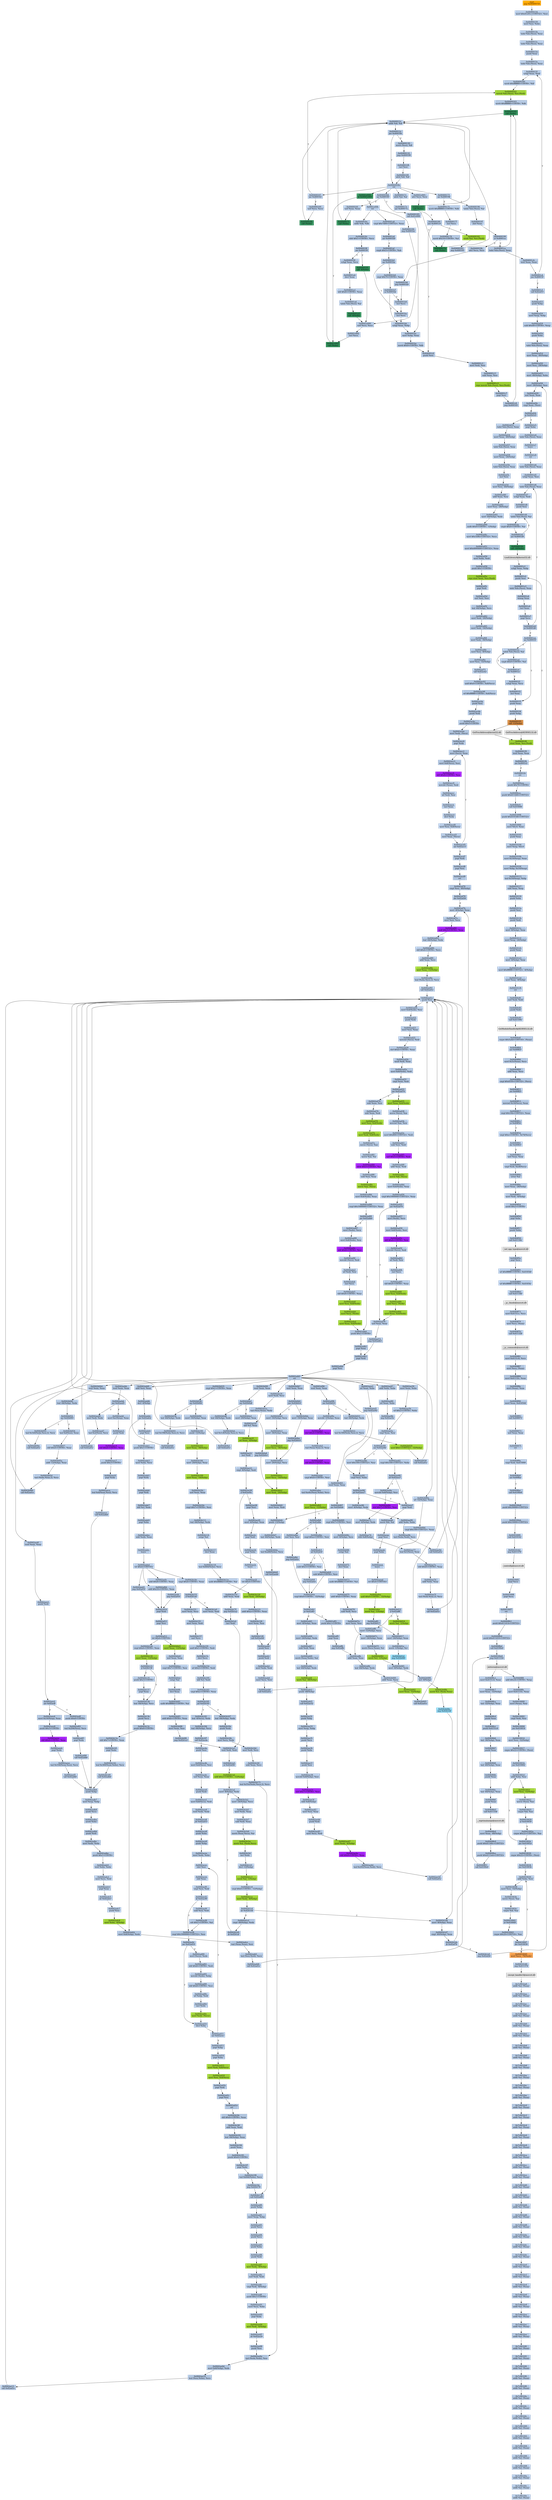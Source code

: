 strict digraph G {
	graph [bgcolor=transparent,
		name=G
	];
	node [color=lightsteelblue,
		fillcolor=lightsteelblue,
		shape=rectangle,
		style=filled
	];
	a0x0042ac99jmp_0x00400154	[color=lightgrey,
		fillcolor=orange,
		label="start\njmp 0x00400154"];
	a0x00400154movl_0x41e01cUINT32_esi	[label="0x00400154\nmovl $0x41e01c<UINT32>, %esi"];
	a0x0042ac99jmp_0x00400154 -> a0x00400154movl_0x41e01cUINT32_esi	[color="#000000"];
	a0x00400159movl_esi_ebx	[label="0x00400159\nmovl %esi, %ebx"];
	a0x00400154movl_0x41e01cUINT32_esi -> a0x00400159movl_esi_ebx	[color="#000000"];
	a0x0040015blodsl_ds_esi__eax	[label="0x0040015b\nlodsl %ds:(%esi), %eax"];
	a0x00400159movl_esi_ebx -> a0x0040015blodsl_ds_esi__eax	[color="#000000"];
	a0x0040015clodsl_ds_esi__eax	[label="0x0040015c\nlodsl %ds:(%esi), %eax"];
	a0x0040015blodsl_ds_esi__eax -> a0x0040015clodsl_ds_esi__eax	[color="#000000"];
	a0x0040015dpushl_eax	[label="0x0040015d\npushl %eax"];
	a0x0040015clodsl_ds_esi__eax -> a0x0040015dpushl_eax	[color="#000000"];
	a0x0040015elodsl_ds_esi__eax	[label="0x0040015e\nlodsl %ds:(%esi), %eax"];
	a0x0040015dpushl_eax -> a0x0040015elodsl_ds_esi__eax	[color="#000000"];
	a0x0040015fxchgl_eax_edi	[label="0x0040015f\nxchgl %eax, %edi"];
	a0x0040015elodsl_ds_esi__eax -> a0x0040015fxchgl_eax_edi	[color="#000000"];
	a0x00400160movb_0xffffff80UINT8_dl	[label="0x00400160\nmovb $0xffffff80<UINT8>, %dl"];
	a0x0040015fxchgl_eax_edi -> a0x00400160movb_0xffffff80UINT8_dl	[color="#000000"];
	a0x00400162movsb_ds_esi__es_edi_	[color=yellowgreen,
		fillcolor=yellowgreen,
		label="0x00400162\nmovsb %ds:(%esi), %es:(%edi)"];
	a0x00400160movb_0xffffff80UINT8_dl -> a0x00400162movsb_ds_esi__es_edi_	[color="#000000"];
	a0x00400163movb_0xffffff80UINT8_dh	[label="0x00400163\nmovb $0xffffff80<UINT8>, %dh"];
	a0x00400162movsb_ds_esi__es_edi_ -> a0x00400163movb_0xffffff80UINT8_dh	[color="#000000"];
	a0x00400165call_ebx_	[color=seagreen,
		fillcolor=seagreen,
		label="0x00400165\ncall (%ebx)"];
	a0x00400163movb_0xffffff80UINT8_dh -> a0x00400165call_ebx_	[color="#000000"];
	a0x0040012caddb_dl_dl	[label="0x0040012c\naddb %dl, %dl"];
	a0x00400165call_ebx_ -> a0x0040012caddb_dl_dl	[color="#000000"];
	a0x0040012ejne_0x40010b	[label="0x0040012e\njne 0x40010b"];
	a0x0040012caddb_dl_dl -> a0x0040012ejne_0x40010b	[color="#000000"];
	a0x00400130movb_esi__dl	[label="0x00400130\nmovb (%esi), %dl"];
	a0x0040012ejne_0x40010b -> a0x00400130movb_esi__dl	[color="#000000",
		label=F];
	a0x0040010bret	[label="0x0040010b\nret"];
	a0x0040012ejne_0x40010b -> a0x0040010bret	[color="#000000",
		label=T];
	a0x00400132jmp_0x400108	[label="0x00400132\njmp 0x400108"];
	a0x00400130movb_esi__dl -> a0x00400132jmp_0x400108	[color="#000000"];
	a0x00400108incl_esi	[label="0x00400108\nincl %esi"];
	a0x00400132jmp_0x400108 -> a0x00400108incl_esi	[color="#000000"];
	a0x00400109adcb_dl_dl	[label="0x00400109\nadcb %dl, %dl"];
	a0x00400108incl_esi -> a0x00400109adcb_dl_dl	[color="#000000"];
	a0x00400109adcb_dl_dl -> a0x0040010bret	[color="#000000"];
	a0x00400167jae_0x400162	[label="0x00400167\njae 0x400162"];
	a0x0040010bret -> a0x00400167jae_0x400162	[color="#000000"];
	a0x0040016djae_0x400185	[label="0x0040016d\njae 0x400185"];
	a0x0040010bret -> a0x0040016djae_0x400185	[color="#000000"];
	a0x00400173jae_0x400196	[label="0x00400173\njae 0x400196"];
	a0x0040010bret -> a0x00400173jae_0x400196	[color="#000000"];
	a0x0040017cadcb_al_al	[label="0x0040017c\nadcb %al, %al"];
	a0x0040010bret -> a0x0040017cadcb_al_al	[color="#000000"];
	a0x0041e005adcl_ecx_ecx	[label="0x0041e005\nadcl %ecx, %ecx"];
	a0x0040010bret -> a0x0041e005adcl_ecx_ecx	[color="#000000"];
	a0x0041e009jb_0x0041e003	[color=seagreen,
		fillcolor=seagreen,
		label="0x0041e009\njb 0x0041e003"];
	a0x0040010bret -> a0x0041e009jb_0x0041e003	[color="#000000"];
	a0x00400167jae_0x400162 -> a0x00400162movsb_ds_esi__es_edi_	[color="#000000",
		label=T];
	a0x00400169xorl_ecx_ecx	[label="0x00400169\nxorl %ecx, %ecx"];
	a0x00400167jae_0x400162 -> a0x00400169xorl_ecx_ecx	[color="#000000",
		label=F];
	a0x0040016bcall_ebx_	[color=seagreen,
		fillcolor=seagreen,
		label="0x0040016b\ncall (%ebx)"];
	a0x00400169xorl_ecx_ecx -> a0x0040016bcall_ebx_	[color="#000000"];
	a0x0040016bcall_ebx_ -> a0x0040012caddb_dl_dl	[color="#000000"];
	a0x0040016fxorl_eax_eax	[label="0x0040016f\nxorl %eax, %eax"];
	a0x0040016djae_0x400185 -> a0x0040016fxorl_eax_eax	[color="#000000",
		label=F];
	a0x00400185call_0x41e000	[label="0x00400185\ncall 0x41e000"];
	a0x0040016djae_0x400185 -> a0x00400185call_0x41e000	[color="#000000",
		label=T];
	a0x00400171call_ebx_	[color=seagreen,
		fillcolor=seagreen,
		label="0x00400171\ncall (%ebx)"];
	a0x0040016fxorl_eax_eax -> a0x00400171call_ebx_	[color="#000000"];
	a0x00400171call_ebx_ -> a0x0040012caddb_dl_dl	[color="#000000"];
	a0x00400175movb_0xffffff80UINT8_dh	[label="0x00400175\nmovb $0xffffff80<UINT8>, %dh"];
	a0x00400173jae_0x400196 -> a0x00400175movb_0xffffff80UINT8_dh	[color="#000000",
		label=F];
	a0x00400196lodsb_ds_esi__al	[label="0x00400196\nlodsb %ds:(%esi), %al"];
	a0x00400173jae_0x400196 -> a0x00400196lodsb_ds_esi__al	[color="#000000",
		label=T];
	a0x00400177incl_ecx	[label="0x00400177\nincl %ecx"];
	a0x00400175movb_0xffffff80UINT8_dh -> a0x00400177incl_ecx	[color="#000000"];
	a0x00400178movb_0x10UINT8_al	[label="0x00400178\nmovb $0x10<UINT8>, %al"];
	a0x00400177incl_ecx -> a0x00400178movb_0x10UINT8_al	[color="#000000"];
	a0x0040017acall_ebx_	[color=seagreen,
		fillcolor=seagreen,
		label="0x0040017a\ncall (%ebx)"];
	a0x00400178movb_0x10UINT8_al -> a0x0040017acall_ebx_	[color="#000000"];
	a0x0040017acall_ebx_ -> a0x0040012caddb_dl_dl	[color="#000000"];
	a0x0040017ejae_0x40017a	[label="0x0040017e\njae 0x40017a"];
	a0x0040017cadcb_al_al -> a0x0040017ejae_0x40017a	[color="#000000"];
	a0x0040017ejae_0x40017a -> a0x0040017acall_ebx_	[color="#000000",
		label=T];
	a0x00400180jne_0x4001c0	[label="0x00400180\njne 0x4001c0"];
	a0x0040017ejae_0x40017a -> a0x00400180jne_0x4001c0	[color="#000000",
		label=F];
	a0x00400182stosb_al_es_edi_	[color=yellowgreen,
		fillcolor=yellowgreen,
		label="0x00400182\nstosb %al, %es:(%edi)"];
	a0x00400180jne_0x4001c0 -> a0x00400182stosb_al_es_edi_	[color="#000000",
		label=F];
	a0x004001c0pushl_esi	[label="0x004001c0\npushl %esi"];
	a0x00400180jne_0x4001c0 -> a0x004001c0pushl_esi	[color="#000000",
		label=T];
	a0x00400183jmp_0x400165	[label="0x00400183\njmp 0x400165"];
	a0x00400182stosb_al_es_edi_ -> a0x00400183jmp_0x400165	[color="#000000"];
	a0x00400183jmp_0x400165 -> a0x00400165call_ebx_	[color="#000000"];
	a0x004001c1movl_edi_esi	[label="0x004001c1\nmovl %edi, %esi"];
	a0x004001c0pushl_esi -> a0x004001c1movl_edi_esi	[color="#000000"];
	a0x004001c3subl_eax_esi	[label="0x004001c3\nsubl %eax, %esi"];
	a0x004001c1movl_edi_esi -> a0x004001c3subl_eax_esi	[color="#000000"];
	a0x004001c5repz_movsb_ds_esi__es_edi_	[color=yellowgreen,
		fillcolor=yellowgreen,
		label="0x004001c5\nrepz movsb %ds:(%esi), %es:(%edi)"];
	a0x004001c3subl_eax_esi -> a0x004001c5repz_movsb_ds_esi__es_edi_	[color="#000000"];
	a0x004001c7popl_esi	[label="0x004001c7\npopl %esi"];
	a0x004001c5repz_movsb_ds_esi__es_edi_ -> a0x004001c7popl_esi	[color="#000000"];
	a0x004001c8jmp_0x400165	[label="0x004001c8\njmp 0x400165"];
	a0x004001c7popl_esi -> a0x004001c8jmp_0x400165	[color="#000000"];
	a0x004001c8jmp_0x400165 -> a0x00400165call_ebx_	[color="#000000"];
	a0x00400197shrl_eax	[label="0x00400197\nshrl %eax"];
	a0x00400196lodsb_ds_esi__al -> a0x00400197shrl_eax	[color="#000000"];
	a0x00400199je_0x4001ca	[label="0x00400199\nje 0x4001ca"];
	a0x00400197shrl_eax -> a0x00400199je_0x4001ca	[color="#000000"];
	a0x0040019badcl_ecx_ecx	[label="0x0040019b\nadcl %ecx, %ecx"];
	a0x00400199je_0x4001ca -> a0x0040019badcl_ecx_ecx	[color="#000000",
		label=F];
	a0x004001calodsl_ds_esi__eax	[label="0x004001ca\nlodsl %ds:(%esi), %eax"];
	a0x00400199je_0x4001ca -> a0x004001calodsl_ds_esi__eax	[color="#000000",
		label=T];
	a0x0040019djmp_0x4001b9	[label="0x0040019d\njmp 0x4001b9"];
	a0x0040019badcl_ecx_ecx -> a0x0040019djmp_0x4001b9	[color="#000000"];
	a0x004001b9incl_ecx	[label="0x004001b9\nincl %ecx"];
	a0x0040019djmp_0x4001b9 -> a0x004001b9incl_ecx	[color="#000000"];
	a0x004001baincl_ecx	[label="0x004001ba\nincl %ecx"];
	a0x004001b9incl_ecx -> a0x004001baincl_ecx	[color="#000000"];
	a0x004001bbxchgl_eax_ebp	[label="0x004001bb\nxchgl %eax, %ebp"];
	a0x004001baincl_ecx -> a0x004001bbxchgl_eax_ebp	[color="#000000"];
	a0x004001bcmovl_ebp_eax	[label="0x004001bc\nmovl %ebp, %eax"];
	a0x004001bbxchgl_eax_ebp -> a0x004001bcmovl_ebp_eax	[color="#000000"];
	a0x004001bemovb_0x0UINT8_dh	[label="0x004001be\nmovb $0x0<UINT8>, %dh"];
	a0x004001bcmovl_ebp_eax -> a0x004001bemovb_0x0UINT8_dh	[color="#000000"];
	a0x004001bemovb_0x0UINT8_dh -> a0x004001c0pushl_esi	[color="#000000"];
	a0x0041e000xorl_ecx_ecx	[label="0x0041e000\nxorl %ecx, %ecx"];
	a0x00400185call_0x41e000 -> a0x0041e000xorl_ecx_ecx	[color="#000000"];
	a0x0041e002incl_ecx	[label="0x0041e002\nincl %ecx"];
	a0x0041e000xorl_ecx_ecx -> a0x0041e002incl_ecx	[color="#000000"];
	a0x0041e003call_ebx_	[color=seagreen,
		fillcolor=seagreen,
		label="0x0041e003\ncall (%ebx)"];
	a0x0041e002incl_ecx -> a0x0041e003call_ebx_	[color="#000000"];
	a0x0041e003call_ebx_ -> a0x0040012caddb_dl_dl	[color="#000000"];
	a0x0041e007call_ebx_	[color=seagreen,
		fillcolor=seagreen,
		label="0x0041e007\ncall (%ebx)"];
	a0x0041e005adcl_ecx_ecx -> a0x0041e007call_ebx_	[color="#000000"];
	a0x0041e007call_ebx_ -> a0x0040012caddb_dl_dl	[color="#000000"];
	a0x0041e009jb_0x0041e003 -> a0x0041e003call_ebx_	[color="#000000",
		label=T];
	a0x0041e00bret	[label="0x0041e00b\nret"];
	a0x0041e009jb_0x0041e003 -> a0x0041e00bret	[color="#000000",
		label=F];
	a0x0040018aaddb_dh_dh	[label="0x0040018a\naddb %dh, %dh"];
	a0x0041e00bret -> a0x0040018aaddb_dh_dh	[color="#000000"];
	a0x00400194jmp_0x4001bc	[label="0x00400194\njmp 0x4001bc"];
	a0x0041e00bret -> a0x00400194jmp_0x4001bc	[color="#000000"];
	a0x004001a8cmpl_0x7d00UINT32_eax	[label="0x004001a8\ncmpl $0x7d00<UINT32>, %eax"];
	a0x0041e00bret -> a0x004001a8cmpl_0x7d00UINT32_eax	[color="#000000"];
	a0x0040018csbbl_0x1UINT8_ecx	[label="0x0040018c\nsbbl $0x1<UINT8>, %ecx"];
	a0x0040018aaddb_dh_dh -> a0x0040018csbbl_0x1UINT8_ecx	[color="#000000"];
	a0x0040018fjne_0x40019f	[label="0x0040018f\njne 0x40019f"];
	a0x0040018csbbl_0x1UINT8_ecx -> a0x0040018fjne_0x40019f	[color="#000000"];
	a0x00400191call__4ebx_	[color=seagreen,
		fillcolor=seagreen,
		label="0x00400191\ncall -4(%ebx)"];
	a0x0040018fjne_0x40019f -> a0x00400191call__4ebx_	[color="#000000",
		label=F];
	a0x0040019fxchgl_eax_ecx	[label="0x0040019f\nxchgl %eax, %ecx"];
	a0x0040018fjne_0x40019f -> a0x0040019fxchgl_eax_ecx	[color="#000000",
		label=T];
	a0x00400191call__4ebx_ -> a0x0041e000xorl_ecx_ecx	[color="#000000"];
	a0x00400194jmp_0x4001bc -> a0x004001bcmovl_ebp_eax	[color="#000000"];
	a0x004001a0decl_eax	[label="0x004001a0\ndecl %eax"];
	a0x0040019fxchgl_eax_ecx -> a0x004001a0decl_eax	[color="#000000"];
	a0x004001a1shll_0x8UINT8_eax	[label="0x004001a1\nshll $0x8<UINT8>, %eax"];
	a0x004001a0decl_eax -> a0x004001a1shll_0x8UINT8_eax	[color="#000000"];
	a0x004001a4lodsb_ds_esi__al	[label="0x004001a4\nlodsb %ds:(%esi), %al"];
	a0x004001a1shll_0x8UINT8_eax -> a0x004001a4lodsb_ds_esi__al	[color="#000000"];
	a0x004001a5call__4ebx_	[color=seagreen,
		fillcolor=seagreen,
		label="0x004001a5\ncall -4(%ebx)"];
	a0x004001a4lodsb_ds_esi__al -> a0x004001a5call__4ebx_	[color="#000000"];
	a0x004001a5call__4ebx_ -> a0x0041e000xorl_ecx_ecx	[color="#000000"];
	a0x004001adjae_0x4001b9	[label="0x004001ad\njae 0x4001b9"];
	a0x004001a8cmpl_0x7d00UINT32_eax -> a0x004001adjae_0x4001b9	[color="#000000"];
	a0x004001afcmpb_0x5UINT8_ah	[label="0x004001af\ncmpb $0x5<UINT8>, %ah"];
	a0x004001adjae_0x4001b9 -> a0x004001afcmpb_0x5UINT8_ah	[color="#000000",
		label=F];
	a0x004001b2jae_0x4001ba	[label="0x004001b2\njae 0x4001ba"];
	a0x004001afcmpb_0x5UINT8_ah -> a0x004001b2jae_0x4001ba	[color="#000000"];
	a0x004001b2jae_0x4001ba -> a0x004001baincl_ecx	[color="#000000",
		label=T];
	a0x004001b4cmpl_0x7fUINT8_eax	[label="0x004001b4\ncmpl $0x7f<UINT8>, %eax"];
	a0x004001b2jae_0x4001ba -> a0x004001b4cmpl_0x7fUINT8_eax	[color="#000000",
		label=F];
	a0x004001b7ja_0x4001bb	[label="0x004001b7\nja 0x4001bb"];
	a0x004001b4cmpl_0x7fUINT8_eax -> a0x004001b7ja_0x4001bb	[color="#000000"];
	a0x004001b7ja_0x4001bb -> a0x004001b9incl_ecx	[color="#000000",
		label=F];
	a0x004001b7ja_0x4001bb -> a0x004001bbxchgl_eax_ebp	[color="#000000",
		label=T];
	a0x004001cbtestl_eax_eax	[label="0x004001cb\ntestl %eax, %eax"];
	a0x004001calodsl_ds_esi__eax -> a0x004001cbtestl_eax_eax	[color="#000000"];
	a0x004001cdjne_0x40015f	[label="0x004001cd\njne 0x40015f"];
	a0x004001cbtestl_eax_eax -> a0x004001cdjne_0x40015f	[color="#000000"];
	a0x004001cdjne_0x40015f -> a0x0040015fxchgl_eax_edi	[color="#000000",
		label=T];
	a0x004001cfcall_0x42af15	[label="0x004001cf\ncall 0x42af15"];
	a0x004001cdjne_0x40015f -> a0x004001cfcall_0x42af15	[color="#000000",
		label=F];
	a0x0042af15pushl_ebp	[label="0x0042af15\npushl %ebp"];
	a0x004001cfcall_0x42af15 -> a0x0042af15pushl_ebp	[color="#000000"];
	a0x0042af16movl_esp_ebp	[label="0x0042af16\nmovl %esp, %ebp"];
	a0x0042af15pushl_ebp -> a0x0042af16movl_esp_ebp	[color="#000000"];
	a0x0042af18subl_0x40UINT8_esp	[label="0x0042af18\nsubl $0x40<UINT8>, %esp"];
	a0x0042af16movl_esp_ebp -> a0x0042af18subl_0x40UINT8_esp	[color="#000000"];
	a0x0042af1bpushl_ebx	[label="0x0042af1b\npushl %ebx"];
	a0x0042af18subl_0x40UINT8_esp -> a0x0042af1bpushl_ebx	[color="#000000"];
	a0x0042af1clodsl_ds_esi__eax	[label="0x0042af1c\nlodsl %ds:(%esi), %eax"];
	a0x0042af1bpushl_ebx -> a0x0042af1clodsl_ds_esi__eax	[color="#000000"];
	a0x0042af1dmovl_eax__40ebp_	[label="0x0042af1d\nmovl %eax, -40(%ebp)"];
	a0x0042af1clodsl_ds_esi__eax -> a0x0042af1dmovl_eax__40ebp_	[color="#000000"];
	a0x0042af20movl_esi__28ebp_	[label="0x0042af20\nmovl %esi, -28(%ebp)"];
	a0x0042af1dmovl_eax__40ebp_ -> a0x0042af20movl_esi__28ebp_	[color="#000000"];
	a0x0042af23movl__40ebp__ebx	[label="0x0042af23\nmovl -40(%ebp), %ebx"];
	a0x0042af20movl_esi__28ebp_ -> a0x0042af23movl__40ebp__ebx	[color="#000000"];
	a0x0042af26movl__28ebp__esi	[label="0x0042af26\nmovl -28(%ebp), %esi"];
	a0x0042af23movl__40ebp__ebx -> a0x0042af26movl__28ebp__esi	[color="#000000"];
	a0x0042af29xorl_eax_eax	[label="0x0042af29\nxorl %eax, %eax"];
	a0x0042af26movl__28ebp__esi -> a0x0042af29xorl_eax_eax	[color="#000000"];
	a0x0042af2bcmpl_eax_esi_	[label="0x0042af2b\ncmpl %eax, (%esi)"];
	a0x0042af29xorl_eax_eax -> a0x0042af2bcmpl_eax_esi_	[color="#000000"];
	a0x0042af2dje_0x42b1e5	[label="0x0042af2d\nje 0x42b1e5"];
	a0x0042af2bcmpl_eax_esi_ -> a0x0042af2dje_0x42b1e5	[color="#000000"];
	a0x0042af33lodsl_ds_esi__eax	[label="0x0042af33\nlodsl %ds:(%esi), %eax"];
	a0x0042af2dje_0x42b1e5 -> a0x0042af33lodsl_ds_esi__eax	[color="#000000",
		label=F];
	a0x0042b1e5popl_ebx	[label="0x0042b1e5\npopl %ebx"];
	a0x0042af2dje_0x42b1e5 -> a0x0042b1e5popl_ebx	[color="#000000",
		label=T];
	a0x0042af34movl_eax__40ebp_	[label="0x0042af34\nmovl %eax, -40(%ebp)"];
	a0x0042af33lodsl_ds_esi__eax -> a0x0042af34movl_eax__40ebp_	[color="#000000"];
	a0x0042af37lodsl_ds_esi__eax	[label="0x0042af37\nlodsl %ds:(%esi), %eax"];
	a0x0042af34movl_eax__40ebp_ -> a0x0042af37lodsl_ds_esi__eax	[color="#000000"];
	a0x0042af38movl_eax__24ebp_	[label="0x0042af38\nmovl %eax, -24(%ebp)"];
	a0x0042af37lodsl_ds_esi__eax -> a0x0042af38movl_eax__24ebp_	[color="#000000"];
	a0x0042af3blodsl_ds_esi__eax	[label="0x0042af3b\nlodsl %ds:(%esi), %eax"];
	a0x0042af38movl_eax__24ebp_ -> a0x0042af3blodsl_ds_esi__eax	[color="#000000"];
	a0x0042af3cincl_esi	[label="0x0042af3c\nincl %esi"];
	a0x0042af3blodsl_ds_esi__eax -> a0x0042af3cincl_esi	[color="#000000"];
	a0x0042af3dmovl_esi__44ebp_	[label="0x0042af3d\nmovl %esi, -44(%ebp)"];
	a0x0042af3cincl_esi -> a0x0042af3dmovl_esi__44ebp_	[color="#000000"];
	a0x0042af40addl_eax_esi	[label="0x0042af40\naddl %eax, %esi"];
	a0x0042af3dmovl_esi__44ebp_ -> a0x0042af40addl_eax_esi	[color="#000000"];
	a0x0042af42movl_esi__28ebp_	[label="0x0042af42\nmovl %esi, -28(%ebp)"];
	a0x0042af40addl_eax_esi -> a0x0042af42movl_esi__28ebp_	[color="#000000"];
	a0x0042af45movl__44ebp__edx	[label="0x0042af45\nmovl -44(%ebp), %edx"];
	a0x0042af42movl_esi__28ebp_ -> a0x0042af45movl__44ebp__edx	[color="#000000"];
	a0x0042af48andb_0x0UINT8__1ebp_	[label="0x0042af48\nandb $0x0<UINT8>, -1(%ebp)"];
	a0x0042af45movl__44ebp__edx -> a0x0042af48andb_0x0UINT8__1ebp_	[color="#000000"];
	a0x0042af4cmovl_0x1b9bUINT32_ecx	[label="0x0042af4c\nmovl $0x1b9b<UINT32>, %ecx"];
	a0x0042af48andb_0x0UINT8__1ebp_ -> a0x0042af4cmovl_0x1b9bUINT32_ecx	[color="#000000"];
	a0x0042af51movl_0x4000400UINT32_eax	[label="0x0042af51\nmovl $0x4000400<UINT32>, %eax"];
	a0x0042af4cmovl_0x1b9bUINT32_ecx -> a0x0042af51movl_0x4000400UINT32_eax	[color="#000000"];
	a0x0042af56movl_ebx_edi	[label="0x0042af56\nmovl %ebx, %edi"];
	a0x0042af51movl_0x4000400UINT32_eax -> a0x0042af56movl_ebx_edi	[color="#000000"];
	a0x0042af58pushl_0x1UINT8	[label="0x0042af58\npushl $0x1<UINT8>"];
	a0x0042af56movl_ebx_edi -> a0x0042af58pushl_0x1UINT8	[color="#000000"];
	a0x0042af5arepz_stosl_eax_es_edi_	[color=yellowgreen,
		fillcolor=yellowgreen,
		label="0x0042af5a\nrepz stosl %eax, %es:(%edi)"];
	a0x0042af58pushl_0x1UINT8 -> a0x0042af5arepz_stosl_eax_es_edi_	[color="#000000"];
	a0x0042af5cpopl_edi	[label="0x0042af5c\npopl %edi"];
	a0x0042af5arepz_stosl_eax_es_edi_ -> a0x0042af5cpopl_edi	[color="#000000"];
	a0x0042af5dxorl_esi_esi	[label="0x0042af5d\nxorl %esi, %esi"];
	a0x0042af5cpopl_edi -> a0x0042af5dxorl_esi_esi	[color="#000000"];
	a0x0042af5fleal__64ebp__ecx	[label="0x0042af5f\nleal -64(%ebp), %ecx"];
	a0x0042af5dxorl_esi_esi -> a0x0042af5fleal__64ebp__ecx	[color="#000000"];
	a0x0042af62movl_edi__20ebp_	[label="0x0042af62\nmovl %edi, -20(%ebp)"];
	a0x0042af5fleal__64ebp__ecx -> a0x0042af62movl_edi__20ebp_	[color="#000000"];
	a0x0042af65movl_edi__16ebp_	[label="0x0042af65\nmovl %edi, -16(%ebp)"];
	a0x0042af62movl_edi__20ebp_ -> a0x0042af65movl_edi__16ebp_	[color="#000000"];
	a0x0042af68movl_edi__36ebp_	[label="0x0042af68\nmovl %edi, -36(%ebp)"];
	a0x0042af65movl_edi__16ebp_ -> a0x0042af68movl_edi__36ebp_	[color="#000000"];
	a0x0042af6bmovl_esi__8ebp_	[label="0x0042af6b\nmovl %esi, -8(%ebp)"];
	a0x0042af68movl_edi__36ebp_ -> a0x0042af6bmovl_esi__8ebp_	[color="#000000"];
	a0x0042af6emovl_esi__32ebp_	[label="0x0042af6e\nmovl %esi, -32(%ebp)"];
	a0x0042af6bmovl_esi__8ebp_ -> a0x0042af6emovl_esi__32ebp_	[color="#000000"];
	a0x0042af71call_0x42acb2	[label="0x0042af71\ncall 0x42acb2"];
	a0x0042af6emovl_esi__32ebp_ -> a0x0042af71call_0x42acb2	[color="#000000"];
	a0x0042acb2andl_0x0UINT8_0x8ecx_	[label="0x0042acb2\nandl $0x0<UINT8>, 0x8(%ecx)"];
	a0x0042af71call_0x42acb2 -> a0x0042acb2andl_0x0UINT8_0x8ecx_	[color="#000000"];
	a0x0042acb6orl_0xffffffffUINT8_0x4ecx_	[label="0x0042acb6\norl $0xffffffff<UINT8>, 0x4(%ecx)"];
	a0x0042acb2andl_0x0UINT8_0x8ecx_ -> a0x0042acb6orl_0xffffffffUINT8_0x4ecx_	[color="#000000"];
	a0x0042acbapushl_esi	[label="0x0042acba\npushl %esi"];
	a0x0042acb6orl_0xffffffffUINT8_0x4ecx_ -> a0x0042acbapushl_esi	[color="#000000"];
	a0x0042acbbpushl_edi	[label="0x0042acbb\npushl %edi"];
	a0x0042acbapushl_esi -> a0x0042acbbpushl_edi	[color="#000000"];
	a0x0042acbcpushl_0x5UINT8	[label="0x0042acbc\npushl $0x5<UINT8>"];
	a0x0042acbbpushl_edi -> a0x0042acbcpushl_0x5UINT8	[color="#000000"];
	a0x0042acbemovl_edx_ecx_	[label="0x0042acbe\nmovl %edx, (%ecx)"];
	a0x0042acbcpushl_0x5UINT8 -> a0x0042acbemovl_edx_ecx_	[color="#000000"];
	a0x0042acc0popl_edx	[label="0x0042acc0\npopl %edx"];
	a0x0042acbemovl_edx_ecx_ -> a0x0042acc0popl_edx	[color="#000000"];
	a0x0042acc1movl_ecx__eax	[label="0x0042acc1\nmovl (%ecx), %eax"];
	a0x0042acc0popl_edx -> a0x0042acc1movl_ecx__eax	[color="#000000"];
	a0x0042acc3movl_0x8ecx__esi	[label="0x0042acc3\nmovl 0x8(%ecx), %esi"];
	a0x0042acc1movl_ecx__eax -> a0x0042acc3movl_0x8ecx__esi	[color="#000000"];
	a0x0042acc6shll_0x8UINT8_esi	[color=purple,
		fillcolor=purple,
		label="0x0042acc6\nshll $0x8<UINT8>, %esi"];
	a0x0042acc3movl_0x8ecx__esi -> a0x0042acc6shll_0x8UINT8_esi	[color="#000000"];
	a0x0042acc9movzbl_eax__edi	[label="0x0042acc9\nmovzbl (%eax), %edi"];
	a0x0042acc6shll_0x8UINT8_esi -> a0x0042acc9movzbl_eax__edi	[color="#000000"];
	a0x0042acccorl_edi_esi	[label="0x0042accc\norl %edi, %esi"];
	a0x0042acc9movzbl_eax__edi -> a0x0042acccorl_edi_esi	[color="#000000"];
	a0x0042acceincl_eax	[label="0x0042acce\nincl %eax"];
	a0x0042acccorl_edi_esi -> a0x0042acceincl_eax	[color="#000000"];
	a0x0042accfdecl_edx	[label="0x0042accf\ndecl %edx"];
	a0x0042acceincl_eax -> a0x0042accfdecl_edx	[color="#000000"];
	a0x0042acd0movl_esi_0x8ecx_	[label="0x0042acd0\nmovl %esi, 0x8(%ecx)"];
	a0x0042accfdecl_edx -> a0x0042acd0movl_esi_0x8ecx_	[color="#000000"];
	a0x0042acd3movl_eax_ecx_	[label="0x0042acd3\nmovl %eax, (%ecx)"];
	a0x0042acd0movl_esi_0x8ecx_ -> a0x0042acd3movl_eax_ecx_	[color="#000000"];
	a0x0042acd5jne_0x42acc1	[label="0x0042acd5\njne 0x42acc1"];
	a0x0042acd3movl_eax_ecx_ -> a0x0042acd5jne_0x42acc1	[color="#000000"];
	a0x0042acd5jne_0x42acc1 -> a0x0042acc1movl_ecx__eax	[color="#000000",
		label=T];
	a0x0042acd7popl_edi	[label="0x0042acd7\npopl %edi"];
	a0x0042acd5jne_0x42acc1 -> a0x0042acd7popl_edi	[color="#000000",
		label=F];
	a0x0042acd8popl_esi	[label="0x0042acd8\npopl %esi"];
	a0x0042acd7popl_edi -> a0x0042acd8popl_esi	[color="#000000"];
	a0x0042acd9ret	[label="0x0042acd9\nret"];
	a0x0042acd8popl_esi -> a0x0042acd9ret	[color="#000000"];
	a0x0042af76cmpl_esi__40ebp_	[label="0x0042af76\ncmpl %esi, -40(%ebp)"];
	a0x0042acd9ret -> a0x0042af76cmpl_esi__40ebp_	[color="#000000"];
	a0x0042af79jbe_0x42af26	[label="0x0042af79\njbe 0x42af26"];
	a0x0042af76cmpl_esi__40ebp_ -> a0x0042af79jbe_0x42af26	[color="#000000"];
	a0x0042af7bmovl__8ebp__eax	[label="0x0042af7b\nmovl -8(%ebp), %eax"];
	a0x0042af79jbe_0x42af26 -> a0x0042af7bmovl__8ebp__eax	[color="#000000",
		label=F];
	a0x0042af7emovl_esi_ecx	[label="0x0042af7e\nmovl %esi, %ecx"];
	a0x0042af7bmovl__8ebp__eax -> a0x0042af7emovl_esi_ecx	[color="#000000"];
	a0x0042af80andl_0x3UINT8_eax	[color=purple,
		fillcolor=purple,
		label="0x0042af80\nandl $0x3<UINT8>, %eax"];
	a0x0042af7emovl_esi_ecx -> a0x0042af80andl_0x3UINT8_eax	[color="#000000"];
	a0x0042af83leal__64ebp__edx	[label="0x0042af83\nleal -64(%ebp), %edx"];
	a0x0042af80andl_0x3UINT8_eax -> a0x0042af83leal__64ebp__edx	[color="#000000"];
	a0x0042af86shll_0x4UINT8_ecx	[label="0x0042af86\nshll $0x4<UINT8>, %ecx"];
	a0x0042af83leal__64ebp__edx -> a0x0042af86shll_0x4UINT8_ecx	[color="#000000"];
	a0x0042af89addl_eax_ecx	[label="0x0042af89\naddl %eax, %ecx"];
	a0x0042af86shll_0x4UINT8_ecx -> a0x0042af89addl_eax_ecx	[color="#000000"];
	a0x0042af8bmovl_eax__12ebp_	[color=yellowgreen,
		fillcolor=yellowgreen,
		label="0x0042af8b\nmovl %eax, -12(%ebp)"];
	a0x0042af89addl_eax_ecx -> a0x0042af8bmovl_eax__12ebp_	[color="#000000"];
	a0x0042af8eleal_ebxecx2__ecx	[label="0x0042af8e\nleal (%ebx,%ecx,2), %ecx"];
	a0x0042af8bmovl_eax__12ebp_ -> a0x0042af8eleal_ebxecx2__ecx	[color="#000000"];
	a0x0042af91call_0x42ad1e	[label="0x0042af91\ncall 0x42ad1e"];
	a0x0042af8eleal_ebxecx2__ecx -> a0x0042af91call_0x42ad1e	[color="#000000"];
	a0x0042ad1epushl_esi	[label="0x0042ad1e\npushl %esi"];
	a0x0042af91call_0x42ad1e -> a0x0042ad1epushl_esi	[color="#000000"];
	a0x0042ad1fmovl_0x4edx__esi	[label="0x0042ad1f\nmovl 0x4(%edx), %esi"];
	a0x0042ad1epushl_esi -> a0x0042ad1fmovl_0x4edx__esi	[color="#000000"];
	a0x0042ad22pushl_edi	[label="0x0042ad22\npushl %edi"];
	a0x0042ad1fmovl_0x4edx__esi -> a0x0042ad22pushl_edi	[color="#000000"];
	a0x0042ad23movl_esi_eax	[label="0x0042ad23\nmovl %esi, %eax"];
	a0x0042ad22pushl_edi -> a0x0042ad23movl_esi_eax	[color="#000000"];
	a0x0042ad25movzwl_ecx__edi	[label="0x0042ad25\nmovzwl (%ecx), %edi"];
	a0x0042ad23movl_esi_eax -> a0x0042ad25movzwl_ecx__edi	[color="#000000"];
	a0x0042ad28shrl_0xbUINT8_eax	[label="0x0042ad28\nshrl $0xb<UINT8>, %eax"];
	a0x0042ad25movzwl_ecx__edi -> a0x0042ad28shrl_0xbUINT8_eax	[color="#000000"];
	a0x0042ad2bimull_edi_eax	[label="0x0042ad2b\nimull %edi, %eax"];
	a0x0042ad28shrl_0xbUINT8_eax -> a0x0042ad2bimull_edi_eax	[color="#000000"];
	a0x0042ad2emovl_0x8edx__edi	[label="0x0042ad2e\nmovl 0x8(%edx), %edi"];
	a0x0042ad2bimull_edi_eax -> a0x0042ad2emovl_0x8edx__edi	[color="#000000"];
	a0x0042ad31cmpl_eax_edi	[label="0x0042ad31\ncmpl %eax, %edi"];
	a0x0042ad2emovl_0x8edx__edi -> a0x0042ad31cmpl_eax_edi	[color="#000000"];
	a0x0042ad33jae_0x42ad74	[label="0x0042ad33\njae 0x42ad74"];
	a0x0042ad31cmpl_eax_edi -> a0x0042ad33jae_0x42ad74	[color="#000000"];
	a0x0042ad35movl_eax_0x4edx_	[color=yellowgreen,
		fillcolor=yellowgreen,
		label="0x0042ad35\nmovl %eax, 0x4(%edx)"];
	a0x0042ad33jae_0x42ad74 -> a0x0042ad35movl_eax_0x4edx_	[color="#000000",
		label=F];
	a0x0042ad74subl_eax_esi	[label="0x0042ad74\nsubl %eax, %esi"];
	a0x0042ad33jae_0x42ad74 -> a0x0042ad74subl_eax_esi	[color="#000000",
		label=T];
	a0x0042ad38movw_ecx__ax	[label="0x0042ad38\nmovw (%ecx), %ax"];
	a0x0042ad35movl_eax_0x4edx_ -> a0x0042ad38movw_ecx__ax	[color="#000000"];
	a0x0042ad3bmovzwl_ax_esi	[label="0x0042ad3b\nmovzwl %ax, %esi"];
	a0x0042ad38movw_ecx__ax -> a0x0042ad3bmovzwl_ax_esi	[color="#000000"];
	a0x0042ad3emovl_0x800UINT32_edi	[label="0x0042ad3e\nmovl $0x800<UINT32>, %edi"];
	a0x0042ad3bmovzwl_ax_esi -> a0x0042ad3emovl_0x800UINT32_edi	[color="#000000"];
	a0x0042ad43subl_esi_edi	[label="0x0042ad43\nsubl %esi, %edi"];
	a0x0042ad3emovl_0x800UINT32_edi -> a0x0042ad43subl_esi_edi	[color="#000000"];
	a0x0042ad45sarl_0x5UINT8_edi	[color=purple,
		fillcolor=purple,
		label="0x0042ad45\nsarl $0x5<UINT8>, %edi"];
	a0x0042ad43subl_esi_edi -> a0x0042ad45sarl_0x5UINT8_edi	[color="#000000"];
	a0x0042ad48addl_eax_edi	[label="0x0042ad48\naddl %eax, %edi"];
	a0x0042ad45sarl_0x5UINT8_edi -> a0x0042ad48addl_eax_edi	[color="#000000"];
	a0x0042ad4amovw_di_ecx_	[color=yellowgreen,
		fillcolor=yellowgreen,
		label="0x0042ad4a\nmovw %di, (%ecx)"];
	a0x0042ad48addl_eax_edi -> a0x0042ad4amovw_di_ecx_	[color="#000000"];
	a0x0042ad4dmovl_0x4edx__eax	[label="0x0042ad4d\nmovl 0x4(%edx), %eax"];
	a0x0042ad4amovw_di_ecx_ -> a0x0042ad4dmovl_0x4edx__eax	[color="#000000"];
	a0x0042ad50cmpl_0x1000000UINT32_eax	[label="0x0042ad50\ncmpl $0x1000000<UINT32>, %eax"];
	a0x0042ad4dmovl_0x4edx__eax -> a0x0042ad50cmpl_0x1000000UINT32_eax	[color="#000000"];
	a0x0042ad55jae_0x42ad70	[label="0x0042ad55\njae 0x42ad70"];
	a0x0042ad50cmpl_0x1000000UINT32_eax -> a0x0042ad55jae_0x42ad70	[color="#000000"];
	a0x0042ad70xorl_eax_eax	[label="0x0042ad70\nxorl %eax, %eax"];
	a0x0042ad55jae_0x42ad70 -> a0x0042ad70xorl_eax_eax	[color="#000000",
		label=T];
	a0x0042ad57movl_edx__ecx	[label="0x0042ad57\nmovl (%edx), %ecx"];
	a0x0042ad55jae_0x42ad70 -> a0x0042ad57movl_edx__ecx	[color="#000000",
		label=F];
	a0x0042ad72jmp_0x42adb3	[label="0x0042ad72\njmp 0x42adb3"];
	a0x0042ad70xorl_eax_eax -> a0x0042ad72jmp_0x42adb3	[color="#000000"];
	a0x0042adb3popl_edi	[label="0x0042adb3\npopl %edi"];
	a0x0042ad72jmp_0x42adb3 -> a0x0042adb3popl_edi	[color="#000000"];
	a0x0042adb4popl_esi	[label="0x0042adb4\npopl %esi"];
	a0x0042adb3popl_edi -> a0x0042adb4popl_esi	[color="#000000"];
	a0x0042adb5ret	[label="0x0042adb5\nret"];
	a0x0042adb4popl_esi -> a0x0042adb5ret	[color="#000000"];
	a0x0042af96testl_eax_eax	[label="0x0042af96\ntestl %eax, %eax"];
	a0x0042adb5ret -> a0x0042af96testl_eax_eax	[color="#000000"];
	a0x0042b00aorl__52ebp__eax	[label="0x0042b00a\norl -52(%ebp), %eax"];
	a0x0042adb5ret -> a0x0042b00aorl__52ebp__eax	[color="#000000"];
	a0x0042b035cmpl_0x1UINT8_eax	[label="0x0042b035\ncmpl $0x1<UINT8>, %eax"];
	a0x0042adb5ret -> a0x0042b035cmpl_0x1UINT8_eax	[color="#000000"];
	a0x0042b04dtestl_eax_eax	[label="0x0042b04d\ntestl %eax, %eax"];
	a0x0042adb5ret -> a0x0042b04dtestl_eax_eax	[color="#000000"];
	a0x0042b065testl_eax_eax	[label="0x0042b065\ntestl %eax, %eax"];
	a0x0042adb5ret -> a0x0042b065testl_eax_eax	[color="#000000"];
	a0x0042aebbtestl_eax_eax	[label="0x0042aebb\ntestl %eax, %eax"];
	a0x0042adb5ret -> a0x0042aebbtestl_eax_eax	[color="#000000"];
	a0x0042add9addl_esi_eax	[label="0x0042add9\naddl %esi, %eax"];
	a0x0042adb5ret -> a0x0042add9addl_esi_eax	[color="#000000"];
	a0x0042ae59movl_eax_ebx	[label="0x0042ae59\nmovl %eax, %ebx"];
	a0x0042adb5ret -> a0x0042ae59movl_eax_ebx	[color="#000000"];
	a0x0042ae87addl_ebx_ebx	[label="0x0042ae87\naddl %ebx, %ebx"];
	a0x0042adb5ret -> a0x0042ae87addl_ebx_ebx	[color="#000000"];
	a0x0042aea3orl_eax_ebx	[label="0x0042aea3\norl %eax, %ebx"];
	a0x0042adb5ret -> a0x0042aea3orl_eax_ebx	[color="#000000"];
	a0x0042ae18movl_edi_ecx	[label="0x0042ae18\nmovl %edi, %ecx"];
	a0x0042adb5ret -> a0x0042ae18movl_edi_ecx	[color="#000000"];
	a0x0042b09ftestl_eax_eax	[label="0x0042b09f\ntestl %eax, %eax"];
	a0x0042adb5ret -> a0x0042b09ftestl_eax_eax	[color="#000000"];
	a0x0042b0b7testl_eax_eax	[label="0x0042b0b7\ntestl %eax, %eax"];
	a0x0042adb5ret -> a0x0042b0b7testl_eax_eax	[color="#000000"];
	a0x0042aedftestl_eax_eax	[label="0x0042aedf\ntestl %eax, %eax"];
	a0x0042adb5ret -> a0x0042aedftestl_eax_eax	[color="#000000"];
	a0x0042af98jne_0x42b01f	[label="0x0042af98\njne 0x42b01f"];
	a0x0042af96testl_eax_eax -> a0x0042af98jne_0x42b01f	[color="#000000"];
	a0x0042af9emovzbl__1ebp__eax	[label="0x0042af9e\nmovzbl -1(%ebp), %eax"];
	a0x0042af98jne_0x42b01f -> a0x0042af9emovzbl__1ebp__eax	[color="#000000",
		label=F];
	a0x0042b01fleal__64ebp__edx	[label="0x0042b01f\nleal -64(%ebp), %edx"];
	a0x0042af98jne_0x42b01f -> a0x0042b01fleal__64ebp__edx	[color="#000000",
		label=T];
	a0x0042afa2shrl_0x4UINT8_eax	[color=purple,
		fillcolor=purple,
		label="0x0042afa2\nshrl $0x4<UINT8>, %eax"];
	a0x0042af9emovzbl__1ebp__eax -> a0x0042afa2shrl_0x4UINT8_eax	[color="#000000"];
	a0x0042afa5leal_eaxeax2__eax	[label="0x0042afa5\nleal (%eax,%eax,2), %eax"];
	a0x0042afa2shrl_0x4UINT8_eax -> a0x0042afa5leal_eaxeax2__eax	[color="#000000"];
	a0x0042afa8shll_0x9UINT8_eax	[color=purple,
		fillcolor=purple,
		label="0x0042afa8\nshll $0x9<UINT8>, %eax"];
	a0x0042afa5leal_eaxeax2__eax -> a0x0042afa8shll_0x9UINT8_eax	[color="#000000"];
	a0x0042afabcmpl_0x4UINT8_esi	[label="0x0042afab\ncmpl $0x4<UINT8>, %esi"];
	a0x0042afa8shll_0x9UINT8_eax -> a0x0042afabcmpl_0x4UINT8_esi	[color="#000000"];
	a0x0042afaeleal_0xe6ceaxebx__ecx	[label="0x0042afae\nleal 0xe6c(%eax,%ebx), %ecx"];
	a0x0042afabcmpl_0x4UINT8_esi -> a0x0042afaeleal_0xe6ceaxebx__ecx	[color="#000000"];
	a0x0042afb5movl_ecx__12ebp_	[color=yellowgreen,
		fillcolor=yellowgreen,
		label="0x0042afb5\nmovl %ecx, -12(%ebp)"];
	a0x0042afaeleal_0xe6ceaxebx__ecx -> a0x0042afb5movl_ecx__12ebp_	[color="#000000"];
	a0x0042afb8jnl_0x42afbe	[label="0x0042afb8\njnl 0x42afbe"];
	a0x0042afb5movl_ecx__12ebp_ -> a0x0042afb8jnl_0x42afbe	[color="#000000"];
	a0x0042afbaxorl_esi_esi	[label="0x0042afba\nxorl %esi, %esi"];
	a0x0042afb8jnl_0x42afbe -> a0x0042afbaxorl_esi_esi	[color="#000000",
		label=F];
	a0x0042afbecmpl_0xaUINT8_esi	[label="0x0042afbe\ncmpl $0xa<UINT8>, %esi"];
	a0x0042afb8jnl_0x42afbe -> a0x0042afbecmpl_0xaUINT8_esi	[color="#000000",
		label=T];
	a0x0042afbcjmp_0x42afcb	[label="0x0042afbc\njmp 0x42afcb"];
	a0x0042afbaxorl_esi_esi -> a0x0042afbcjmp_0x42afcb	[color="#000000"];
	a0x0042afcbcmpl_0x0UINT8__32ebp_	[label="0x0042afcb\ncmpl $0x0<UINT8>, -32(%ebp)"];
	a0x0042afbcjmp_0x42afcb -> a0x0042afcbcmpl_0x0UINT8__32ebp_	[color="#000000"];
	a0x0042afcfje_0x42aff3	[label="0x0042afcf\nje 0x42aff3"];
	a0x0042afcbcmpl_0x0UINT8__32ebp_ -> a0x0042afcfje_0x42aff3	[color="#000000"];
	a0x0042aff3pushl_0x1UINT8	[label="0x0042aff3\npushl $0x1<UINT8>"];
	a0x0042afcfje_0x42aff3 -> a0x0042aff3pushl_0x1UINT8	[color="#000000",
		label=T];
	a0x0042afd1movl__8ebp__eax	[label="0x0042afd1\nmovl -8(%ebp), %eax"];
	a0x0042afcfje_0x42aff3 -> a0x0042afd1movl__8ebp__eax	[color="#000000",
		label=F];
	a0x0042aff5popl_eax	[label="0x0042aff5\npopl %eax"];
	a0x0042aff3pushl_0x1UINT8 -> a0x0042aff5popl_eax	[color="#000000"];
	a0x0042aff6jmp_0x42affb	[label="0x0042aff6\njmp 0x42affb"];
	a0x0042aff5popl_eax -> a0x0042aff6jmp_0x42affb	[color="#000000"];
	a0x0042affbaddl_eax_eax	[label="0x0042affb\naddl %eax, %eax"];
	a0x0042aff6jmp_0x42affb -> a0x0042affbaddl_eax_eax	[color="#000000"];
	a0x0042affdleal__64ebp__edx	[label="0x0042affd\nleal -64(%ebp), %edx"];
	a0x0042affbaddl_eax_eax -> a0x0042affdleal__64ebp__edx	[color="#000000"];
	a0x0042b000addl_eax_ecx	[label="0x0042b000\naddl %eax, %ecx"];
	a0x0042affdleal__64ebp__edx -> a0x0042b000addl_eax_ecx	[color="#000000"];
	a0x0042b002movl_eax__52ebp_	[color=yellowgreen,
		fillcolor=yellowgreen,
		label="0x0042b002\nmovl %eax, -52(%ebp)"];
	a0x0042b000addl_eax_ecx -> a0x0042b002movl_eax__52ebp_	[color="#000000"];
	a0x0042b005call_0x42ad1e	[label="0x0042b005\ncall 0x42ad1e"];
	a0x0042b002movl_eax__52ebp_ -> a0x0042b005call_0x42ad1e	[color="#000000"];
	a0x0042b005call_0x42ad1e -> a0x0042ad1epushl_esi	[color="#000000"];
	a0x0042b00dcmpl_0x100UINT32_eax	[label="0x0042b00d\ncmpl $0x100<UINT32>, %eax"];
	a0x0042b00aorl__52ebp__eax -> a0x0042b00dcmpl_0x100UINT32_eax	[color="#000000"];
	a0x0042b012jl_0x42aff8	[label="0x0042b012\njl 0x42aff8"];
	a0x0042b00dcmpl_0x100UINT32_eax -> a0x0042b012jl_0x42aff8	[color="#000000"];
	a0x0042aff8movl__12ebp__ecx	[label="0x0042aff8\nmovl -12(%ebp), %ecx"];
	a0x0042b012jl_0x42aff8 -> a0x0042aff8movl__12ebp__ecx	[color="#000000",
		label=T];
	a0x0042b014movb_al__1ebp_	[color=yellowgreen,
		fillcolor=yellowgreen,
		label="0x0042b014\nmovb %al, -1(%ebp)"];
	a0x0042b012jl_0x42aff8 -> a0x0042b014movb_al__1ebp_	[color="#000000",
		label=F];
	a0x0042aff8movl__12ebp__ecx -> a0x0042affbaddl_eax_eax	[color="#000000"];
	a0x0042ad76subl_eax_edi	[label="0x0042ad76\nsubl %eax, %edi"];
	a0x0042ad74subl_eax_esi -> a0x0042ad76subl_eax_edi	[color="#000000"];
	a0x0042ad78movl_esi_0x4edx_	[color=yellowgreen,
		fillcolor=yellowgreen,
		label="0x0042ad78\nmovl %esi, 0x4(%edx)"];
	a0x0042ad76subl_eax_edi -> a0x0042ad78movl_esi_0x4edx_	[color="#000000"];
	a0x0042ad7bmovl_edi_0x8edx_	[color=yellowgreen,
		fillcolor=yellowgreen,
		label="0x0042ad7b\nmovl %edi, 0x8(%edx)"];
	a0x0042ad78movl_esi_0x4edx_ -> a0x0042ad7bmovl_edi_0x8edx_	[color="#000000"];
	a0x0042ad7emovw_ecx__ax	[label="0x0042ad7e\nmovw (%ecx), %ax"];
	a0x0042ad7bmovl_edi_0x8edx_ -> a0x0042ad7emovw_ecx__ax	[color="#000000"];
	a0x0042ad81movw_ax_si	[label="0x0042ad81\nmovw %ax, %si"];
	a0x0042ad7emovw_ecx__ax -> a0x0042ad81movw_ax_si	[color="#000000"];
	a0x0042ad84shrw_0x5UINT8_si	[color=purple,
		fillcolor=purple,
		label="0x0042ad84\nshrw $0x5<UINT8>, %si"];
	a0x0042ad81movw_ax_si -> a0x0042ad84shrw_0x5UINT8_si	[color="#000000"];
	a0x0042ad88subl_esi_eax	[label="0x0042ad88\nsubl %esi, %eax"];
	a0x0042ad84shrw_0x5UINT8_si -> a0x0042ad88subl_esi_eax	[color="#000000"];
	a0x0042ad8amovw_ax_ecx_	[color=yellowgreen,
		fillcolor=yellowgreen,
		label="0x0042ad8a\nmovw %ax, (%ecx)"];
	a0x0042ad88subl_esi_eax -> a0x0042ad8amovw_ax_ecx_	[color="#000000"];
	a0x0042ad8dmovl_0x4edx__eax	[label="0x0042ad8d\nmovl 0x4(%edx), %eax"];
	a0x0042ad8amovw_ax_ecx_ -> a0x0042ad8dmovl_0x4edx__eax	[color="#000000"];
	a0x0042ad90cmpl_0x1000000UINT32_eax	[label="0x0042ad90\ncmpl $0x1000000<UINT32>, %eax"];
	a0x0042ad8dmovl_0x4edx__eax -> a0x0042ad90cmpl_0x1000000UINT32_eax	[color="#000000"];
	a0x0042ad95jae_0x42adb0	[label="0x0042ad95\njae 0x42adb0"];
	a0x0042ad90cmpl_0x1000000UINT32_eax -> a0x0042ad95jae_0x42adb0	[color="#000000"];
	a0x0042adb0pushl_0x1UINT8	[label="0x0042adb0\npushl $0x1<UINT8>"];
	a0x0042ad95jae_0x42adb0 -> a0x0042adb0pushl_0x1UINT8	[color="#000000",
		label=T];
	a0x0042ad97movl_edx__ecx	[label="0x0042ad97\nmovl (%edx), %ecx"];
	a0x0042ad95jae_0x42adb0 -> a0x0042ad97movl_edx__ecx	[color="#000000",
		label=F];
	a0x0042adb2popl_eax	[label="0x0042adb2\npopl %eax"];
	a0x0042adb0pushl_0x1UINT8 -> a0x0042adb2popl_eax	[color="#000000"];
	a0x0042adb2popl_eax -> a0x0042adb3popl_edi	[color="#000000"];
	a0x0042ad99movl_0x8edx__esi	[label="0x0042ad99\nmovl 0x8(%edx), %esi"];
	a0x0042ad97movl_edx__ecx -> a0x0042ad99movl_0x8edx__esi	[color="#000000"];
	a0x0042ad9cshll_0x8UINT8_esi	[color=purple,
		fillcolor=purple,
		label="0x0042ad9c\nshll $0x8<UINT8>, %esi"];
	a0x0042ad99movl_0x8edx__esi -> a0x0042ad9cshll_0x8UINT8_esi	[color="#000000"];
	a0x0042ad9fmovzbl_ecx__edi	[label="0x0042ad9f\nmovzbl (%ecx), %edi"];
	a0x0042ad9cshll_0x8UINT8_esi -> a0x0042ad9fmovzbl_ecx__edi	[color="#000000"];
	a0x0042ada2orl_edi_esi	[label="0x0042ada2\norl %edi, %esi"];
	a0x0042ad9fmovzbl_ecx__edi -> a0x0042ada2orl_edi_esi	[color="#000000"];
	a0x0042ada4incl_ecx	[label="0x0042ada4\nincl %ecx"];
	a0x0042ada2orl_edi_esi -> a0x0042ada4incl_ecx	[color="#000000"];
	a0x0042ada5shll_0x8UINT8_eax	[label="0x0042ada5\nshll $0x8<UINT8>, %eax"];
	a0x0042ada4incl_ecx -> a0x0042ada5shll_0x8UINT8_eax	[color="#000000"];
	a0x0042ada8movl_esi_0x8edx_	[color=yellowgreen,
		fillcolor=yellowgreen,
		label="0x0042ada8\nmovl %esi, 0x8(%edx)"];
	a0x0042ada5shll_0x8UINT8_eax -> a0x0042ada8movl_esi_0x8edx_	[color="#000000"];
	a0x0042adabmovl_ecx_edx_	[color=yellowgreen,
		fillcolor=yellowgreen,
		label="0x0042adab\nmovl %ecx, (%edx)"];
	a0x0042ada8movl_esi_0x8edx_ -> a0x0042adabmovl_ecx_edx_	[color="#000000"];
	a0x0042adadmovl_eax_0x4edx_	[color=yellowgreen,
		fillcolor=yellowgreen,
		label="0x0042adad\nmovl %eax, 0x4(%edx)"];
	a0x0042adabmovl_ecx_edx_ -> a0x0042adadmovl_eax_0x4edx_	[color="#000000"];
	a0x0042adadmovl_eax_0x4edx_ -> a0x0042adb0pushl_0x1UINT8	[color="#000000"];
	a0x0042b017movl__24ebp__eax	[label="0x0042b017\nmovl -24(%ebp), %eax"];
	a0x0042b014movb_al__1ebp_ -> a0x0042b017movl__24ebp__eax	[color="#000000"];
	a0x0042b01amovb__1ebp__cl	[label="0x0042b01a\nmovb -1(%ebp), %cl"];
	a0x0042b017movl__24ebp__eax -> a0x0042b01amovb__1ebp__cl	[color="#000000"];
	a0x0042b01djmp_0x42b085	[color=skyblue,
		fillcolor=skyblue,
		label="0x0042b01d\njmp 0x42b085"];
	a0x0042b01amovb__1ebp__cl -> a0x0042b01djmp_0x42b085	[color="#000000"];
	a0x0042b085movl__8ebp__edx	[label="0x0042b085\nmovl -8(%ebp), %edx"];
	a0x0042b01djmp_0x42b085 -> a0x0042b085movl__8ebp__edx	[color="#000000"];
	a0x0042b088incl__8ebp_	[label="0x0042b088\nincl -8(%ebp)"];
	a0x0042b085movl__8ebp__edx -> a0x0042b088incl__8ebp_	[color="#000000"];
	a0x0042b08bmovb_cl_edxeax_	[color=yellowgreen,
		fillcolor=yellowgreen,
		label="0x0042b08b\nmovb %cl, (%edx,%eax)"];
	a0x0042b088incl__8ebp_ -> a0x0042b08bmovb_cl_edxeax_	[color="#000000"];
	a0x0042b08ejmp_0x42b1d4	[color=skyblue,
		fillcolor=skyblue,
		label="0x0042b08e\njmp 0x42b1d4"];
	a0x0042b08bmovb_cl_edxeax_ -> a0x0042b08ejmp_0x42b1d4	[color="#000000"];
	a0x0042b1d4movl__8ebp__eax	[label="0x0042b1d4\nmovl -8(%ebp), %eax"];
	a0x0042b08ejmp_0x42b1d4 -> a0x0042b1d4movl__8ebp__eax	[color="#000000"];
	a0x0042b1d7cmpl__40ebp__eax	[label="0x0042b1d7\ncmpl -40(%ebp), %eax"];
	a0x0042b1d4movl__8ebp__eax -> a0x0042b1d7cmpl__40ebp__eax	[color="#000000"];
	a0x0042b1dajb_0x42af7b	[label="0x0042b1da\njb 0x42af7b"];
	a0x0042b1d7cmpl__40ebp__eax -> a0x0042b1dajb_0x42af7b	[color="#000000"];
	a0x0042b1dajb_0x42af7b -> a0x0042af7bmovl__8ebp__eax	[color="#000000",
		label=T];
	a0x0042b1e0jmp_0x42af26	[label="0x0042b1e0\njmp 0x42af26"];
	a0x0042b1dajb_0x42af7b -> a0x0042b1e0jmp_0x42af26	[color="#000000",
		label=F];
	a0x0042ad59movl_0x8edx__esi	[label="0x0042ad59\nmovl 0x8(%edx), %esi"];
	a0x0042ad57movl_edx__ecx -> a0x0042ad59movl_0x8edx__esi	[color="#000000"];
	a0x0042ad5cshll_0x8UINT8_esi	[color=purple,
		fillcolor=purple,
		label="0x0042ad5c\nshll $0x8<UINT8>, %esi"];
	a0x0042ad59movl_0x8edx__esi -> a0x0042ad5cshll_0x8UINT8_esi	[color="#000000"];
	a0x0042ad5fmovzbl_ecx__edi	[label="0x0042ad5f\nmovzbl (%ecx), %edi"];
	a0x0042ad5cshll_0x8UINT8_esi -> a0x0042ad5fmovzbl_ecx__edi	[color="#000000"];
	a0x0042ad62orl_edi_esi	[label="0x0042ad62\norl %edi, %esi"];
	a0x0042ad5fmovzbl_ecx__edi -> a0x0042ad62orl_edi_esi	[color="#000000"];
	a0x0042ad64incl_ecx	[label="0x0042ad64\nincl %ecx"];
	a0x0042ad62orl_edi_esi -> a0x0042ad64incl_ecx	[color="#000000"];
	a0x0042ad65shll_0x8UINT8_eax	[label="0x0042ad65\nshll $0x8<UINT8>, %eax"];
	a0x0042ad64incl_ecx -> a0x0042ad65shll_0x8UINT8_eax	[color="#000000"];
	a0x0042ad68movl_esi_0x8edx_	[color=yellowgreen,
		fillcolor=yellowgreen,
		label="0x0042ad68\nmovl %esi, 0x8(%edx)"];
	a0x0042ad65shll_0x8UINT8_eax -> a0x0042ad68movl_esi_0x8edx_	[color="#000000"];
	a0x0042ad6bmovl_ecx_edx_	[color=yellowgreen,
		fillcolor=yellowgreen,
		label="0x0042ad6b\nmovl %ecx, (%edx)"];
	a0x0042ad68movl_esi_0x8edx_ -> a0x0042ad6bmovl_ecx_edx_	[color="#000000"];
	a0x0042ad6dmovl_eax_0x4edx_	[color=yellowgreen,
		fillcolor=yellowgreen,
		label="0x0042ad6d\nmovl %eax, 0x4(%edx)"];
	a0x0042ad6bmovl_ecx_edx_ -> a0x0042ad6dmovl_eax_0x4edx_	[color="#000000"];
	a0x0042ad6dmovl_eax_0x4edx_ -> a0x0042ad70xorl_eax_eax	[color="#000000"];
	a0x0042b022leal_0x180ebxesi2__ecx	[label="0x0042b022\nleal 0x180(%ebx,%esi,2), %ecx"];
	a0x0042b01fleal__64ebp__edx -> a0x0042b022leal_0x180ebxesi2__ecx	[color="#000000"];
	a0x0042b029movl_0x1UINT32__32ebp_	[color=yellowgreen,
		fillcolor=yellowgreen,
		label="0x0042b029\nmovl $0x1<UINT32>, -32(%ebp)"];
	a0x0042b022leal_0x180ebxesi2__ecx -> a0x0042b029movl_0x1UINT32__32ebp_	[color="#000000"];
	a0x0042b030call_0x42ad1e	[label="0x0042b030\ncall 0x42ad1e"];
	a0x0042b029movl_0x1UINT32__32ebp_ -> a0x0042b030call_0x42ad1e	[color="#000000"];
	a0x0042b030call_0x42ad1e -> a0x0042ad1epushl_esi	[color="#000000"];
	a0x0042b038jne_0x42b0fd	[label="0x0042b038\njne 0x42b0fd"];
	a0x0042b035cmpl_0x1UINT8_eax -> a0x0042b038jne_0x42b0fd	[color="#000000"];
	a0x0042b03eleal__64ebp__edx	[label="0x0042b03e\nleal -64(%ebp), %edx"];
	a0x0042b038jne_0x42b0fd -> a0x0042b03eleal__64ebp__edx	[color="#000000",
		label=F];
	a0x0042b0fdmovl__16ebp__eax	[label="0x0042b0fd\nmovl -16(%ebp), %eax"];
	a0x0042b038jne_0x42b0fd -> a0x0042b0fdmovl__16ebp__eax	[color="#000000",
		label=T];
	a0x0042b041leal_0x198ebxesi2__ecx	[label="0x0042b041\nleal 0x198(%ebx,%esi,2), %ecx"];
	a0x0042b03eleal__64ebp__edx -> a0x0042b041leal_0x198ebxesi2__ecx	[color="#000000"];
	a0x0042b048call_0x42ad1e	[label="0x0042b048\ncall 0x42ad1e"];
	a0x0042b041leal_0x198ebxesi2__ecx -> a0x0042b048call_0x42ad1e	[color="#000000"];
	a0x0042b048call_0x42ad1e -> a0x0042ad1epushl_esi	[color="#000000"];
	a0x0042b04fleal__64ebp__edx	[label="0x0042b04f\nleal -64(%ebp), %edx"];
	a0x0042b04dtestl_eax_eax -> a0x0042b04fleal__64ebp__edx	[color="#000000"];
	a0x0042b052jne_0x42b093	[label="0x0042b052\njne 0x42b093"];
	a0x0042b04fleal__64ebp__edx -> a0x0042b052jne_0x42b093	[color="#000000"];
	a0x0042b054leal_0xfesi__eax	[label="0x0042b054\nleal 0xf(%esi), %eax"];
	a0x0042b052jne_0x42b093 -> a0x0042b054leal_0xfesi__eax	[color="#000000",
		label=F];
	a0x0042b093leal_0x1b0ebxesi2__ecx	[label="0x0042b093\nleal 0x1b0(%ebx,%esi,2), %ecx"];
	a0x0042b052jne_0x42b093 -> a0x0042b093leal_0x1b0ebxesi2__ecx	[color="#000000",
		label=T];
	a0x0042b057shll_0x4UINT8_eax	[label="0x0042b057\nshll $0x4<UINT8>, %eax"];
	a0x0042b054leal_0xfesi__eax -> a0x0042b057shll_0x4UINT8_eax	[color="#000000"];
	a0x0042b05aaddl__12ebp__eax	[label="0x0042b05a\naddl -12(%ebp), %eax"];
	a0x0042b057shll_0x4UINT8_eax -> a0x0042b05aaddl__12ebp__eax	[color="#000000"];
	a0x0042b05dleal_ebxeax2__ecx	[label="0x0042b05d\nleal (%ebx,%eax,2), %ecx"];
	a0x0042b05aaddl__12ebp__eax -> a0x0042b05dleal_ebxeax2__ecx	[color="#000000"];
	a0x0042b060call_0x42ad1e	[label="0x0042b060\ncall 0x42ad1e"];
	a0x0042b05dleal_ebxeax2__ecx -> a0x0042b060call_0x42ad1e	[color="#000000"];
	a0x0042b060call_0x42ad1e -> a0x0042ad1epushl_esi	[color="#000000"];
	a0x0042b067jne_0x42b0d4	[label="0x0042b067\njne 0x42b0d4"];
	a0x0042b065testl_eax_eax -> a0x0042b067jne_0x42b0d4	[color="#000000"];
	a0x0042b0d4pushl__12ebp_	[label="0x0042b0d4\npushl -12(%ebp)"];
	a0x0042b067jne_0x42b0d4 -> a0x0042b0d4pushl__12ebp_	[color="#000000",
		label=T];
	a0x0042b069cmpl_0x7UINT8_esi	[label="0x0042b069\ncmpl $0x7<UINT8>, %esi"];
	a0x0042b067jne_0x42b0d4 -> a0x0042b069cmpl_0x7UINT8_esi	[color="#000000",
		label=F];
	a0x0042b0d7leal__64ebp__edx	[label="0x0042b0d7\nleal -64(%ebp), %edx"];
	a0x0042b0d4pushl__12ebp_ -> a0x0042b0d7leal__64ebp__edx	[color="#000000"];
	a0x0042b0daleal_0xa68ebx__ecx	[label="0x0042b0da\nleal 0xa68(%ebx), %ecx"];
	a0x0042b0d7leal__64ebp__edx -> a0x0042b0daleal_0xa68ebx__ecx	[color="#000000"];
	a0x0042b0e0call_0x42aeb0	[label="0x0042b0e0\ncall 0x42aeb0"];
	a0x0042b0daleal_0xa68ebx__ecx -> a0x0042b0e0call_0x42aeb0	[color="#000000"];
	a0x0042aeb0pushl_esi	[label="0x0042aeb0\npushl %esi"];
	a0x0042b0e0call_0x42aeb0 -> a0x0042aeb0pushl_esi	[color="#000000"];
	a0x0042aeb1pushl_edi	[label="0x0042aeb1\npushl %edi"];
	a0x0042aeb0pushl_esi -> a0x0042aeb1pushl_edi	[color="#000000"];
	a0x0042aeb2movl_edx_edi	[label="0x0042aeb2\nmovl %edx, %edi"];
	a0x0042aeb1pushl_edi -> a0x0042aeb2movl_edx_edi	[color="#000000"];
	a0x0042aeb4movl_ecx_esi	[label="0x0042aeb4\nmovl %ecx, %esi"];
	a0x0042aeb2movl_edx_edi -> a0x0042aeb4movl_ecx_esi	[color="#000000"];
	a0x0042aeb6call_0x42ad1e	[label="0x0042aeb6\ncall 0x42ad1e"];
	a0x0042aeb4movl_ecx_esi -> a0x0042aeb6call_0x42ad1e	[color="#000000"];
	a0x0042aeb6call_0x42ad1e -> a0x0042ad1epushl_esi	[color="#000000"];
	a0x0042aebdjne_0x42aed5	[label="0x0042aebd\njne 0x42aed5"];
	a0x0042aebbtestl_eax_eax -> a0x0042aebdjne_0x42aed5	[color="#000000"];
	a0x0042aebfmovl_0xcesp__eax	[label="0x0042aebf\nmovl 0xc(%esp), %eax"];
	a0x0042aebdjne_0x42aed5 -> a0x0042aebfmovl_0xcesp__eax	[color="#000000",
		label=F];
	a0x0042aed5movl_edi_edx	[label="0x0042aed5\nmovl %edi, %edx"];
	a0x0042aebdjne_0x42aed5 -> a0x0042aed5movl_edi_edx	[color="#000000",
		label=T];
	a0x0042aec3pushl_edi	[label="0x0042aec3\npushl %edi"];
	a0x0042aebfmovl_0xcesp__eax -> a0x0042aec3pushl_edi	[color="#000000"];
	a0x0042aec4shll_0x4UINT8_eax	[color=purple,
		fillcolor=purple,
		label="0x0042aec4\nshll $0x4<UINT8>, %eax"];
	a0x0042aec3pushl_edi -> a0x0042aec4shll_0x4UINT8_eax	[color="#000000"];
	a0x0042aec7pushl_0x3UINT8	[label="0x0042aec7\npushl $0x3<UINT8>"];
	a0x0042aec4shll_0x4UINT8_eax -> a0x0042aec7pushl_0x3UINT8	[color="#000000"];
	a0x0042aec9popl_edx	[label="0x0042aec9\npopl %edx"];
	a0x0042aec7pushl_0x3UINT8 -> a0x0042aec9popl_edx	[color="#000000"];
	a0x0042aecaleal_0x4eaxesi__ecx	[label="0x0042aeca\nleal 0x4(%eax,%esi), %ecx"];
	a0x0042aec9popl_edx -> a0x0042aecaleal_0x4eaxesi__ecx	[color="#000000"];
	a0x0042aececall_0x42adb6	[label="0x0042aece\ncall 0x42adb6"];
	a0x0042aecaleal_0x4eaxesi__ecx -> a0x0042aececall_0x42adb6	[color="#000000"];
	a0x0042adb6pushl_ebp	[label="0x0042adb6\npushl %ebp"];
	a0x0042aececall_0x42adb6 -> a0x0042adb6pushl_ebp	[color="#000000"];
	a0x0042adb7movl_esp_ebp	[label="0x0042adb7\nmovl %esp, %ebp"];
	a0x0042adb6pushl_ebp -> a0x0042adb7movl_esp_ebp	[color="#000000"];
	a0x0042adb9pushl_ecx	[label="0x0042adb9\npushl %ecx"];
	a0x0042adb7movl_esp_ebp -> a0x0042adb9pushl_ecx	[color="#000000"];
	a0x0042adbapushl_ebx	[label="0x0042adba\npushl %ebx"];
	a0x0042adb9pushl_ecx -> a0x0042adbapushl_ebx	[color="#000000"];
	a0x0042adbbpushl_edi	[label="0x0042adbb\npushl %edi"];
	a0x0042adbapushl_ebx -> a0x0042adbbpushl_edi	[color="#000000"];
	a0x0042adbcmovl_edx_ebx	[label="0x0042adbc\nmovl %edx, %ebx"];
	a0x0042adbbpushl_edi -> a0x0042adbcmovl_edx_ebx	[color="#000000"];
	a0x0042adbepushl_0x1UINT8	[label="0x0042adbe\npushl $0x1<UINT8>"];
	a0x0042adbcmovl_edx_ebx -> a0x0042adbepushl_0x1UINT8	[color="#000000"];
	a0x0042adc0testl_ebx_ebx	[label="0x0042adc0\ntestl %ebx, %ebx"];
	a0x0042adbepushl_0x1UINT8 -> a0x0042adc0testl_ebx_ebx	[color="#000000"];
	a0x0042adc2movl_ecx_edi	[label="0x0042adc2\nmovl %ecx, %edi"];
	a0x0042adc0testl_ebx_ebx -> a0x0042adc2movl_ecx_edi	[color="#000000"];
	a0x0042adc4popl_eax	[label="0x0042adc4\npopl %eax"];
	a0x0042adc2movl_ecx_edi -> a0x0042adc4popl_eax	[color="#000000"];
	a0x0042adc5jle_0x42ade1	[label="0x0042adc5\njle 0x42ade1"];
	a0x0042adc4popl_eax -> a0x0042adc5jle_0x42ade1	[color="#000000"];
	a0x0042adc7pushl_esi	[label="0x0042adc7\npushl %esi"];
	a0x0042adc5jle_0x42ade1 -> a0x0042adc7pushl_esi	[color="#000000",
		label=F];
	a0x0042adc8movl_ebx__4ebp_	[color=yellowgreen,
		fillcolor=yellowgreen,
		label="0x0042adc8\nmovl %ebx, -4(%ebp)"];
	a0x0042adc7pushl_esi -> a0x0042adc8movl_ebx__4ebp_	[color="#000000"];
	a0x0042adcbmovl_0x8ebp__edx	[label="0x0042adcb\nmovl 0x8(%ebp), %edx"];
	a0x0042adc8movl_ebx__4ebp_ -> a0x0042adcbmovl_0x8ebp__edx	[color="#000000"];
	a0x0042adceleal_eaxeax__esi	[label="0x0042adce\nleal (%eax,%eax), %esi"];
	a0x0042adcbmovl_0x8ebp__edx -> a0x0042adceleal_eaxeax__esi	[color="#000000"];
	a0x0042add1leal_esiedi__ecx	[label="0x0042add1\nleal (%esi,%edi), %ecx"];
	a0x0042adceleal_eaxeax__esi -> a0x0042add1leal_esiedi__ecx	[color="#000000"];
	a0x0042add4call_0x42ad1e	[label="0x0042add4\ncall 0x42ad1e"];
	a0x0042add1leal_esiedi__ecx -> a0x0042add4call_0x42ad1e	[color="#000000"];
	a0x0042add4call_0x42ad1e -> a0x0042ad1epushl_esi	[color="#000000"];
	a0x0042addbdecl__4ebp_	[label="0x0042addb\ndecl -4(%ebp)"];
	a0x0042add9addl_esi_eax -> a0x0042addbdecl__4ebp_	[color="#000000"];
	a0x0042addejne_0x42adcb	[label="0x0042adde\njne 0x42adcb"];
	a0x0042addbdecl__4ebp_ -> a0x0042addejne_0x42adcb	[color="#000000"];
	a0x0042addejne_0x42adcb -> a0x0042adcbmovl_0x8ebp__edx	[color="#000000",
		label=T];
	a0x0042ade0popl_esi	[label="0x0042ade0\npopl %esi"];
	a0x0042addejne_0x42adcb -> a0x0042ade0popl_esi	[color="#000000",
		label=F];
	a0x0042ade1pushl_0x1UINT8	[label="0x0042ade1\npushl $0x1<UINT8>"];
	a0x0042ade0popl_esi -> a0x0042ade1pushl_0x1UINT8	[color="#000000"];
	a0x0042ade3movl_ebx_ecx	[label="0x0042ade3\nmovl %ebx, %ecx"];
	a0x0042ade1pushl_0x1UINT8 -> a0x0042ade3movl_ebx_ecx	[color="#000000"];
	a0x0042ade5popl_edx	[label="0x0042ade5\npopl %edx"];
	a0x0042ade3movl_ebx_ecx -> a0x0042ade5popl_edx	[color="#000000"];
	a0x0042ade6popl_edi	[label="0x0042ade6\npopl %edi"];
	a0x0042ade5popl_edx -> a0x0042ade6popl_edi	[color="#000000"];
	a0x0042ade7shll_cl_edx	[label="0x0042ade7\nshll %cl, %edx"];
	a0x0042ade6popl_edi -> a0x0042ade7shll_cl_edx	[color="#000000"];
	a0x0042ade9popl_ebx	[label="0x0042ade9\npopl %ebx"];
	a0x0042ade7shll_cl_edx -> a0x0042ade9popl_ebx	[color="#000000"];
	a0x0042adeasubl_edx_eax	[label="0x0042adea\nsubl %edx, %eax"];
	a0x0042ade9popl_ebx -> a0x0042adeasubl_edx_eax	[color="#000000"];
	a0x0042adecleave_	[label="0x0042adec\nleave "];
	a0x0042adeasubl_edx_eax -> a0x0042adecleave_	[color="#000000"];
	a0x0042adedret_0x4UINT16	[label="0x0042aded\nret $0x4<UINT16>"];
	a0x0042adecleave_ -> a0x0042adedret_0x4UINT16	[color="#000000"];
	a0x0042aed3jmp_0x42af10	[label="0x0042aed3\njmp 0x42af10"];
	a0x0042adedret_0x4UINT16 -> a0x0042aed3jmp_0x42af10	[color="#000000"];
	a0x0042b14ecmpl_0x4UINT8_eax	[label="0x0042b14e\ncmpl $0x4<UINT8>, %eax"];
	a0x0042adedret_0x4UINT16 -> a0x0042b14ecmpl_0x4UINT8_eax	[color="#000000"];
	a0x0042af0daddl_0x10UINT8_eax	[label="0x0042af0d\naddl $0x10<UINT8>, %eax"];
	a0x0042adedret_0x4UINT16 -> a0x0042af0daddl_0x10UINT8_eax	[color="#000000"];
	a0x0042aefaaddl_0x8UINT8_eax	[label="0x0042aefa\naddl $0x8<UINT8>, %eax"];
	a0x0042adedret_0x4UINT16 -> a0x0042aefaaddl_0x8UINT8_eax	[color="#000000"];
	a0x0042af10popl_edi	[label="0x0042af10\npopl %edi"];
	a0x0042aed3jmp_0x42af10 -> a0x0042af10popl_edi	[color="#000000"];
	a0x0042af11popl_esi	[label="0x0042af11\npopl %esi"];
	a0x0042af10popl_edi -> a0x0042af11popl_esi	[color="#000000"];
	a0x0042af12ret_0x4UINT16	[label="0x0042af12\nret $0x4<UINT16>"];
	a0x0042af11popl_esi -> a0x0042af12ret_0x4UINT16	[color="#000000"];
	a0x0042b0e5movl_eax__12ebp_	[color=yellowgreen,
		fillcolor=yellowgreen,
		label="0x0042b0e5\nmovl %eax, -12(%ebp)"];
	a0x0042af12ret_0x4UINT16 -> a0x0042b0e5movl_eax__12ebp_	[color="#000000"];
	a0x0042b12dcmpl_0x4UINT8_eax	[label="0x0042b12d\ncmpl $0x4<UINT8>, %eax"];
	a0x0042af12ret_0x4UINT16 -> a0x0042b12dcmpl_0x4UINT8_eax	[color="#000000"];
	a0x0042b0e8xorl_eax_eax	[label="0x0042b0e8\nxorl %eax, %eax"];
	a0x0042b0e5movl_eax__12ebp_ -> a0x0042b0e8xorl_eax_eax	[color="#000000"];
	a0x0042b0eacmpl_0x7UINT8_esi	[label="0x0042b0ea\ncmpl $0x7<UINT8>, %esi"];
	a0x0042b0e8xorl_eax_eax -> a0x0042b0eacmpl_0x7UINT8_esi	[color="#000000"];
	a0x0042b0edsetge_al	[label="0x0042b0ed\nsetge %al"];
	a0x0042b0eacmpl_0x7UINT8_esi -> a0x0042b0edsetge_al	[color="#000000"];
	a0x0042b0f0decl_eax	[label="0x0042b0f0\ndecl %eax"];
	a0x0042b0edsetge_al -> a0x0042b0f0decl_eax	[color="#000000"];
	a0x0042b0f1andb_0xfffffffdUINT8_al	[label="0x0042b0f1\nandb $0xfffffffd<UINT8>, %al"];
	a0x0042b0f0decl_eax -> a0x0042b0f1andb_0xfffffffdUINT8_al	[color="#000000"];
	a0x0042b0f3addl_0xbUINT8_eax	[label="0x0042b0f3\naddl $0xb<UINT8>, %eax"];
	a0x0042b0f1andb_0xfffffffdUINT8_al -> a0x0042b0f3addl_0xbUINT8_eax	[color="#000000"];
	a0x0042b0f6movl_eax_esi	[label="0x0042b0f6\nmovl %eax, %esi"];
	a0x0042b0f3addl_0xbUINT8_eax -> a0x0042b0f6movl_eax_esi	[color="#000000"];
	a0x0042b0f8jmp_0x42b1a3	[label="0x0042b0f8\njmp 0x42b1a3"];
	a0x0042b0f6movl_eax_esi -> a0x0042b0f8jmp_0x42b1a3	[color="#000000"];
	a0x0042b1a3testl_edi_edi	[label="0x0042b1a3\ntestl %edi, %edi"];
	a0x0042b0f8jmp_0x42b1a3 -> a0x0042b1a3testl_edi_edi	[color="#000000"];
	a0x0042b1a5je_0x42af26	[label="0x0042b1a5\nje 0x42af26"];
	a0x0042b1a3testl_edi_edi -> a0x0042b1a5je_0x42af26	[color="#000000"];
	a0x0042b1abaddl_0x2UINT8__12ebp_	[color=yellowgreen,
		fillcolor=yellowgreen,
		label="0x0042b1ab\naddl $0x2<UINT8>, -12(%ebp)"];
	a0x0042b1a5je_0x42af26 -> a0x0042b1abaddl_0x2UINT8__12ebp_	[color="#000000",
		label=F];
	a0x0042b1afmovl__8ebp__edx	[label="0x0042b1af\nmovl -8(%ebp), %edx"];
	a0x0042b1abaddl_0x2UINT8__12ebp_ -> a0x0042b1afmovl__8ebp__edx	[color="#000000"];
	a0x0042b1b2movl__24ebp__ecx	[label="0x0042b1b2\nmovl -24(%ebp), %ecx"];
	a0x0042b1afmovl__8ebp__edx -> a0x0042b1b2movl__24ebp__ecx	[color="#000000"];
	a0x0042b1b5movl_edx_eax	[label="0x0042b1b5\nmovl %edx, %eax"];
	a0x0042b1b2movl__24ebp__ecx -> a0x0042b1b5movl_edx_eax	[color="#000000"];
	a0x0042b1b7subl_edi_eax	[label="0x0042b1b7\nsubl %edi, %eax"];
	a0x0042b1b5movl_edx_eax -> a0x0042b1b7subl_edi_eax	[color="#000000"];
	a0x0042b1b9movb_eaxecx__al	[label="0x0042b1b9\nmovb (%eax,%ecx), %al"];
	a0x0042b1b7subl_edi_eax -> a0x0042b1b9movb_eaxecx__al	[color="#000000"];
	a0x0042b1bcmovb_al_edxecx_	[color=yellowgreen,
		fillcolor=yellowgreen,
		label="0x0042b1bc\nmovb %al, (%edx,%ecx)"];
	a0x0042b1b9movb_eaxecx__al -> a0x0042b1bcmovb_al_edxecx_	[color="#000000"];
	a0x0042b1bfincl_edx	[label="0x0042b1bf\nincl %edx"];
	a0x0042b1bcmovb_al_edxecx_ -> a0x0042b1bfincl_edx	[color="#000000"];
	a0x0042b1c0decl__12ebp_	[label="0x0042b1c0\ndecl -12(%ebp)"];
	a0x0042b1bfincl_edx -> a0x0042b1c0decl__12ebp_	[color="#000000"];
	a0x0042b1c3movb_al__1ebp_	[color=yellowgreen,
		fillcolor=yellowgreen,
		label="0x0042b1c3\nmovb %al, -1(%ebp)"];
	a0x0042b1c0decl__12ebp_ -> a0x0042b1c3movb_al__1ebp_	[color="#000000"];
	a0x0042b1c6cmpl_0x0UINT8__12ebp_	[label="0x0042b1c6\ncmpl $0x0<UINT8>, -12(%ebp)"];
	a0x0042b1c3movb_al__1ebp_ -> a0x0042b1c6cmpl_0x0UINT8__12ebp_	[color="#000000"];
	a0x0042b1camovl_edx__8ebp_	[color=yellowgreen,
		fillcolor=yellowgreen,
		label="0x0042b1ca\nmovl %edx, -8(%ebp)"];
	a0x0042b1c6cmpl_0x0UINT8__12ebp_ -> a0x0042b1camovl_edx__8ebp_	[color="#000000"];
	a0x0042b1cdjle_0x42b1d4	[label="0x0042b1cd\njle 0x42b1d4"];
	a0x0042b1camovl_edx__8ebp_ -> a0x0042b1cdjle_0x42b1d4	[color="#000000"];
	a0x0042b1cdjle_0x42b1d4 -> a0x0042b1d4movl__8ebp__eax	[color="#000000",
		label=T];
	a0x0042b1cfcmpl__40ebp__edx	[label="0x0042b1cf\ncmpl -40(%ebp), %edx"];
	a0x0042b1cdjle_0x42b1d4 -> a0x0042b1cfcmpl__40ebp__edx	[color="#000000",
		label=F];
	a0x0042b1d2jb_0x42b1af	[label="0x0042b1d2\njb 0x42b1af"];
	a0x0042b1cfcmpl__40ebp__edx -> a0x0042b1d2jb_0x42b1af	[color="#000000"];
	a0x0042b1d2jb_0x42b1af -> a0x0042b1afmovl__8ebp__edx	[color="#000000",
		label=T];
	a0x0042afc1jnl_0x42afc8	[label="0x0042afc1\njnl 0x42afc8"];
	a0x0042afbecmpl_0xaUINT8_esi -> a0x0042afc1jnl_0x42afc8	[color="#000000"];
	a0x0042afc3subl_0x3UINT8_esi	[label="0x0042afc3\nsubl $0x3<UINT8>, %esi"];
	a0x0042afc1jnl_0x42afc8 -> a0x0042afc3subl_0x3UINT8_esi	[color="#000000",
		label=F];
	a0x0042afc8subl_0x6UINT8_esi	[label="0x0042afc8\nsubl $0x6<UINT8>, %esi"];
	a0x0042afc1jnl_0x42afc8 -> a0x0042afc8subl_0x6UINT8_esi	[color="#000000",
		label=T];
	a0x0042afc6jmp_0x42afcb	[label="0x0042afc6\njmp 0x42afcb"];
	a0x0042afc3subl_0x3UINT8_esi -> a0x0042afc6jmp_0x42afcb	[color="#000000"];
	a0x0042afc6jmp_0x42afcb -> a0x0042afcbcmpl_0x0UINT8__32ebp_	[color="#000000"];
	a0x0042afd4movl__24ebp__edx	[label="0x0042afd4\nmovl -24(%ebp), %edx"];
	a0x0042afd1movl__8ebp__eax -> a0x0042afd4movl__24ebp__edx	[color="#000000"];
	a0x0042afd7subl_edi_eax	[label="0x0042afd7\nsubl %edi, %eax"];
	a0x0042afd4movl__24ebp__edx -> a0x0042afd7subl_edi_eax	[color="#000000"];
	a0x0042afd9movb_eaxedx__al	[label="0x0042afd9\nmovb (%eax,%edx), %al"];
	a0x0042afd7subl_edi_eax -> a0x0042afd9movb_eaxedx__al	[color="#000000"];
	a0x0042afdcleal__64ebp__edx	[label="0x0042afdc\nleal -64(%ebp), %edx"];
	a0x0042afd9movb_eaxedx__al -> a0x0042afdcleal__64ebp__edx	[color="#000000"];
	a0x0042afdfmovb_al__48ebp_	[color=yellowgreen,
		fillcolor=yellowgreen,
		label="0x0042afdf\nmovb %al, -48(%ebp)"];
	a0x0042afdcleal__64ebp__edx -> a0x0042afdfmovb_al__48ebp_	[color="#000000"];
	a0x0042afe2pushl__48ebp_	[label="0x0042afe2\npushl -48(%ebp)"];
	a0x0042afdfmovb_al__48ebp_ -> a0x0042afe2pushl__48ebp_	[color="#000000"];
	a0x0042afe5call_0x42ae32	[label="0x0042afe5\ncall 0x42ae32"];
	a0x0042afe2pushl__48ebp_ -> a0x0042afe5call_0x42ae32	[color="#000000"];
	a0x0042ae32pushl_ebp	[label="0x0042ae32\npushl %ebp"];
	a0x0042afe5call_0x42ae32 -> a0x0042ae32pushl_ebp	[color="#000000"];
	a0x0042ae33movl_esp_ebp	[label="0x0042ae33\nmovl %esp, %ebp"];
	a0x0042ae32pushl_ebp -> a0x0042ae33movl_esp_ebp	[color="#000000"];
	a0x0042ae35pushl_ecx	[label="0x0042ae35\npushl %ecx"];
	a0x0042ae33movl_esp_ebp -> a0x0042ae35pushl_ecx	[color="#000000"];
	a0x0042ae36pushl_ebx	[label="0x0042ae36\npushl %ebx"];
	a0x0042ae35pushl_ecx -> a0x0042ae36pushl_ebx	[color="#000000"];
	a0x0042ae37pushl_esi	[label="0x0042ae37\npushl %esi"];
	a0x0042ae36pushl_ebx -> a0x0042ae37pushl_esi	[color="#000000"];
	a0x0042ae38movzbl_0x8ebp__esi	[label="0x0042ae38\nmovzbl 0x8(%ebp), %esi"];
	a0x0042ae37pushl_esi -> a0x0042ae38movzbl_0x8ebp__esi	[color="#000000"];
	a0x0042ae3cshrl_0x7UINT8_esi	[color=purple,
		fillcolor=purple,
		label="0x0042ae3c\nshrl $0x7<UINT8>, %esi"];
	a0x0042ae38movzbl_0x8ebp__esi -> a0x0042ae3cshrl_0x7UINT8_esi	[color="#000000"];
	a0x0042ae3fshlb_0x8ebp_	[label="0x0042ae3f\nshlb 0x8(%ebp)"];
	a0x0042ae3cshrl_0x7UINT8_esi -> a0x0042ae3fshlb_0x8ebp_	[color="#000000"];
	a0x0042ae42movl_esi_eax	[label="0x0042ae42\nmovl %esi, %eax"];
	a0x0042ae3fshlb_0x8ebp_ -> a0x0042ae42movl_esi_eax	[color="#000000"];
	a0x0042ae44pushl_edi	[label="0x0042ae44\npushl %edi"];
	a0x0042ae42movl_esi_eax -> a0x0042ae44pushl_edi	[color="#000000"];
	a0x0042ae45movl_ecx_edi	[label="0x0042ae45\nmovl %ecx, %edi"];
	a0x0042ae44pushl_edi -> a0x0042ae45movl_ecx_edi	[color="#000000"];
	a0x0042ae47movl_edx__4ebp_	[color=yellowgreen,
		fillcolor=yellowgreen,
		label="0x0042ae47\nmovl %edx, -4(%ebp)"];
	a0x0042ae45movl_ecx_edi -> a0x0042ae47movl_edx__4ebp_	[color="#000000"];
	a0x0042ae4ashll_0x9UINT8_eax	[color=purple,
		fillcolor=purple,
		label="0x0042ae4a\nshll $0x9<UINT8>, %eax"];
	a0x0042ae47movl_edx__4ebp_ -> a0x0042ae4ashll_0x9UINT8_eax	[color="#000000"];
	a0x0042ae4dleal_0x202eaxedi__ecx	[label="0x0042ae4d\nleal 0x202(%eax,%edi), %ecx"];
	a0x0042ae4ashll_0x9UINT8_eax -> a0x0042ae4dleal_0x202eaxedi__ecx	[color="#000000"];
	a0x0042ae54call_0x42ad1e	[label="0x0042ae54\ncall 0x42ad1e"];
	a0x0042ae4dleal_0x202eaxedi__ecx -> a0x0042ae54call_0x42ad1e	[color="#000000"];
	a0x0042ae54call_0x42ad1e -> a0x0042ad1epushl_esi	[color="#000000"];
	a0x0042ae5borl_0x2UINT8_ebx	[label="0x0042ae5b\norl $0x2<UINT8>, %ebx"];
	a0x0042ae59movl_eax_ebx -> a0x0042ae5borl_0x2UINT8_ebx	[color="#000000"];
	a0x0042ae5ecmpl_eax_esi	[label="0x0042ae5e\ncmpl %eax, %esi"];
	a0x0042ae5borl_0x2UINT8_ebx -> a0x0042ae5ecmpl_eax_esi	[color="#000000"];
	a0x0042ae60jne_0x42ae8d	[label="0x0042ae60\njne 0x42ae8d"];
	a0x0042ae5ecmpl_eax_esi -> a0x0042ae60jne_0x42ae8d	[color="#000000"];
	a0x0042ae62cmpl_0x100UINT32_ebx	[label="0x0042ae62\ncmpl $0x100<UINT32>, %ebx"];
	a0x0042ae60jne_0x42ae8d -> a0x0042ae62cmpl_0x100UINT32_ebx	[color="#000000",
		label=F];
	a0x0042ae8dmovl_0x100UINT32_esi	[label="0x0042ae8d\nmovl $0x100<UINT32>, %esi"];
	a0x0042ae60jne_0x42ae8d -> a0x0042ae8dmovl_0x100UINT32_esi	[color="#000000",
		label=T];
	a0x0042ae68jnl_0x42aea7	[label="0x0042ae68\njnl 0x42aea7"];
	a0x0042ae62cmpl_0x100UINT32_ebx -> a0x0042ae68jnl_0x42aea7	[color="#000000"];
	a0x0042ae6amovzbl_0x8ebp__esi	[label="0x0042ae6a\nmovzbl 0x8(%ebp), %esi"];
	a0x0042ae68jnl_0x42aea7 -> a0x0042ae6amovzbl_0x8ebp__esi	[color="#000000",
		label=F];
	a0x0042aea7popl_edi	[label="0x0042aea7\npopl %edi"];
	a0x0042ae68jnl_0x42aea7 -> a0x0042aea7popl_edi	[color="#000000",
		label=T];
	a0x0042ae6eshrl_0x7UINT8_esi	[color=purple,
		fillcolor=purple,
		label="0x0042ae6e\nshrl $0x7<UINT8>, %esi"];
	a0x0042ae6amovzbl_0x8ebp__esi -> a0x0042ae6eshrl_0x7UINT8_esi	[color="#000000"];
	a0x0042ae71movl__4ebp__edx	[label="0x0042ae71\nmovl -4(%ebp), %edx"];
	a0x0042ae6eshrl_0x7UINT8_esi -> a0x0042ae71movl__4ebp__edx	[color="#000000"];
	a0x0042ae74shlb_0x8ebp_	[label="0x0042ae74\nshlb 0x8(%ebp)"];
	a0x0042ae71movl__4ebp__edx -> a0x0042ae74shlb_0x8ebp_	[color="#000000"];
	a0x0042ae77leal_0x1esi__eax	[label="0x0042ae77\nleal 0x1(%esi), %eax"];
	a0x0042ae74shlb_0x8ebp_ -> a0x0042ae77leal_0x1esi__eax	[color="#000000"];
	a0x0042ae7ashll_0x8UINT8_eax	[label="0x0042ae7a\nshll $0x8<UINT8>, %eax"];
	a0x0042ae77leal_0x1esi__eax -> a0x0042ae7ashll_0x8UINT8_eax	[color="#000000"];
	a0x0042ae7daddl_ebx_eax	[label="0x0042ae7d\naddl %ebx, %eax"];
	a0x0042ae7ashll_0x8UINT8_eax -> a0x0042ae7daddl_ebx_eax	[color="#000000"];
	a0x0042ae7fleal_edieax2__ecx	[label="0x0042ae7f\nleal (%edi,%eax,2), %ecx"];
	a0x0042ae7daddl_ebx_eax -> a0x0042ae7fleal_edieax2__ecx	[color="#000000"];
	a0x0042ae82call_0x42ad1e	[label="0x0042ae82\ncall 0x42ad1e"];
	a0x0042ae7fleal_edieax2__ecx -> a0x0042ae82call_0x42ad1e	[color="#000000"];
	a0x0042ae82call_0x42ad1e -> a0x0042ad1epushl_esi	[color="#000000"];
	a0x0042ae89orl_eax_ebx	[label="0x0042ae89\norl %eax, %ebx"];
	a0x0042ae87addl_ebx_ebx -> a0x0042ae89orl_eax_ebx	[color="#000000"];
	a0x0042ae8bjmp_0x42ae5e	[label="0x0042ae8b\njmp 0x42ae5e"];
	a0x0042ae89orl_eax_ebx -> a0x0042ae8bjmp_0x42ae5e	[color="#000000"];
	a0x0042ae8bjmp_0x42ae5e -> a0x0042ae5ecmpl_eax_esi	[color="#000000"];
	a0x0042ae92cmpl_esi_ebx	[label="0x0042ae92\ncmpl %esi, %ebx"];
	a0x0042ae8dmovl_0x100UINT32_esi -> a0x0042ae92cmpl_esi_ebx	[color="#000000"];
	a0x0042ae94jnl_0x42aea7	[label="0x0042ae94\njnl 0x42aea7"];
	a0x0042ae92cmpl_esi_ebx -> a0x0042ae94jnl_0x42aea7	[color="#000000"];
	a0x0042ae96movl__4ebp__edx	[label="0x0042ae96\nmovl -4(%ebp), %edx"];
	a0x0042ae94jnl_0x42aea7 -> a0x0042ae96movl__4ebp__edx	[color="#000000",
		label=F];
	a0x0042ae94jnl_0x42aea7 -> a0x0042aea7popl_edi	[color="#000000",
		label=T];
	a0x0042ae99addl_ebx_ebx	[label="0x0042ae99\naddl %ebx, %ebx"];
	a0x0042ae96movl__4ebp__edx -> a0x0042ae99addl_ebx_ebx	[color="#000000"];
	a0x0042ae9bleal_ebxedi__ecx	[label="0x0042ae9b\nleal (%ebx,%edi), %ecx"];
	a0x0042ae99addl_ebx_ebx -> a0x0042ae9bleal_ebxedi__ecx	[color="#000000"];
	a0x0042ae9ecall_0x42ad1e	[label="0x0042ae9e\ncall 0x42ad1e"];
	a0x0042ae9bleal_ebxedi__ecx -> a0x0042ae9ecall_0x42ad1e	[color="#000000"];
	a0x0042ae9ecall_0x42ad1e -> a0x0042ad1epushl_esi	[color="#000000"];
	a0x0042aea5jmp_0x42ae92	[label="0x0042aea5\njmp 0x42ae92"];
	a0x0042aea3orl_eax_ebx -> a0x0042aea5jmp_0x42ae92	[color="#000000"];
	a0x0042aea5jmp_0x42ae92 -> a0x0042ae92cmpl_esi_ebx	[color="#000000"];
	a0x0042aea8movb_bl_al	[label="0x0042aea8\nmovb %bl, %al"];
	a0x0042aea7popl_edi -> a0x0042aea8movb_bl_al	[color="#000000"];
	a0x0042aeaapopl_esi	[label="0x0042aeaa\npopl %esi"];
	a0x0042aea8movb_bl_al -> a0x0042aeaapopl_esi	[color="#000000"];
	a0x0042aeabpopl_ebx	[label="0x0042aeab\npopl %ebx"];
	a0x0042aeaapopl_esi -> a0x0042aeabpopl_ebx	[color="#000000"];
	a0x0042aeacleave_	[label="0x0042aeac\nleave "];
	a0x0042aeabpopl_ebx -> a0x0042aeacleave_	[color="#000000"];
	a0x0042aeadret_0x4UINT16	[label="0x0042aead\nret $0x4<UINT16>"];
	a0x0042aeacleave_ -> a0x0042aeadret_0x4UINT16	[color="#000000"];
	a0x0042afeaandl_0x0UINT8__32ebp_	[color=yellowgreen,
		fillcolor=yellowgreen,
		label="0x0042afea\nandl $0x0<UINT8>, -32(%ebp)"];
	a0x0042aeadret_0x4UINT16 -> a0x0042afeaandl_0x0UINT8__32ebp_	[color="#000000"];
	a0x0042afeemovb_al__1ebp_	[color=yellowgreen,
		fillcolor=yellowgreen,
		label="0x0042afee\nmovb %al, -1(%ebp)"];
	a0x0042afeaandl_0x0UINT8__32ebp_ -> a0x0042afeemovb_al__1ebp_	[color="#000000"];
	a0x0042aff1jmp_0x42b017	[label="0x0042aff1\njmp 0x42b017"];
	a0x0042afeemovb_al__1ebp_ -> a0x0042aff1jmp_0x42b017	[color="#000000"];
	a0x0042aff1jmp_0x42b017 -> a0x0042b017movl__24ebp__eax	[color="#000000"];
	a0x0042b100pushl__12ebp_	[label="0x0042b100\npushl -12(%ebp)"];
	a0x0042b0fdmovl__16ebp__eax -> a0x0042b100pushl__12ebp_	[color="#000000"];
	a0x0042b103movl_eax__36ebp_	[color=yellowgreen,
		fillcolor=yellowgreen,
		label="0x0042b103\nmovl %eax, -36(%ebp)"];
	a0x0042b100pushl__12ebp_ -> a0x0042b103movl_eax__36ebp_	[color="#000000"];
	a0x0042b106movl__20ebp__eax	[label="0x0042b106\nmovl -20(%ebp), %eax"];
	a0x0042b103movl_eax__36ebp_ -> a0x0042b106movl__20ebp__eax	[color="#000000"];
	a0x0042b109movl_eax__16ebp_	[color=yellowgreen,
		fillcolor=yellowgreen,
		label="0x0042b109\nmovl %eax, -16(%ebp)"];
	a0x0042b106movl__20ebp__eax -> a0x0042b109movl_eax__16ebp_	[color="#000000"];
	a0x0042b10cxorl_eax_eax	[label="0x0042b10c\nxorl %eax, %eax"];
	a0x0042b109movl_eax__16ebp_ -> a0x0042b10cxorl_eax_eax	[color="#000000"];
	a0x0042b10ecmpl_0x7UINT8_esi	[label="0x0042b10e\ncmpl $0x7<UINT8>, %esi"];
	a0x0042b10cxorl_eax_eax -> a0x0042b10ecmpl_0x7UINT8_esi	[color="#000000"];
	a0x0042b111leal__64ebp__edx	[label="0x0042b111\nleal -64(%ebp), %edx"];
	a0x0042b10ecmpl_0x7UINT8_esi -> a0x0042b111leal__64ebp__edx	[color="#000000"];
	a0x0042b114setge_al	[label="0x0042b114\nsetge %al"];
	a0x0042b111leal__64ebp__edx -> a0x0042b114setge_al	[color="#000000"];
	a0x0042b117decl_eax	[label="0x0042b117\ndecl %eax"];
	a0x0042b114setge_al -> a0x0042b117decl_eax	[color="#000000"];
	a0x0042b118leal_0x664ebx__ecx	[label="0x0042b118\nleal 0x664(%ebx), %ecx"];
	a0x0042b117decl_eax -> a0x0042b118leal_0x664ebx__ecx	[color="#000000"];
	a0x0042b11eandb_0xfffffffdUINT8_al	[label="0x0042b11e\nandb $0xfffffffd<UINT8>, %al"];
	a0x0042b118leal_0x664ebx__ecx -> a0x0042b11eandb_0xfffffffdUINT8_al	[color="#000000"];
	a0x0042b120movl_edi__20ebp_	[color=yellowgreen,
		fillcolor=yellowgreen,
		label="0x0042b120\nmovl %edi, -20(%ebp)"];
	a0x0042b11eandb_0xfffffffdUINT8_al -> a0x0042b120movl_edi__20ebp_	[color="#000000"];
	a0x0042b123addl_0xaUINT8_eax	[label="0x0042b123\naddl $0xa<UINT8>, %eax"];
	a0x0042b120movl_edi__20ebp_ -> a0x0042b123addl_0xaUINT8_eax	[color="#000000"];
	a0x0042b126movl_eax_esi	[label="0x0042b126\nmovl %eax, %esi"];
	a0x0042b123addl_0xaUINT8_eax -> a0x0042b126movl_eax_esi	[color="#000000"];
	a0x0042b128call_0x42aeb0	[label="0x0042b128\ncall 0x42aeb0"];
	a0x0042b126movl_eax_esi -> a0x0042b128call_0x42aeb0	[color="#000000"];
	a0x0042b128call_0x42aeb0 -> a0x0042aeb0pushl_esi	[color="#000000"];
	a0x0042b130movl_eax__12ebp_	[color=yellowgreen,
		fillcolor=yellowgreen,
		label="0x0042b130\nmovl %eax, -12(%ebp)"];
	a0x0042b12dcmpl_0x4UINT8_eax -> a0x0042b130movl_eax__12ebp_	[color="#000000"];
	a0x0042b133jl_0x42b138	[label="0x0042b133\njl 0x42b138"];
	a0x0042b130movl_eax__12ebp_ -> a0x0042b133jl_0x42b138	[color="#000000"];
	a0x0042b138leal__64ebp__ecx	[label="0x0042b138\nleal -64(%ebp), %ecx"];
	a0x0042b133jl_0x42b138 -> a0x0042b138leal__64ebp__ecx	[color="#000000",
		label=T];
	a0x0042b135pushl_0x3UINT8	[label="0x0042b135\npushl $0x3<UINT8>"];
	a0x0042b133jl_0x42b138 -> a0x0042b135pushl_0x3UINT8	[color="#000000",
		label=F];
	a0x0042b13bpushl_ecx	[label="0x0042b13b\npushl %ecx"];
	a0x0042b138leal__64ebp__ecx -> a0x0042b13bpushl_ecx	[color="#000000"];
	a0x0042b13cpushl_0x6UINT8	[label="0x0042b13c\npushl $0x6<UINT8>"];
	a0x0042b13bpushl_ecx -> a0x0042b13cpushl_0x6UINT8	[color="#000000"];
	a0x0042b13eshll_0x7UINT8_eax	[label="0x0042b13e\nshll $0x7<UINT8>, %eax"];
	a0x0042b13cpushl_0x6UINT8 -> a0x0042b13eshll_0x7UINT8_eax	[color="#000000"];
	a0x0042b141popl_edx	[label="0x0042b141\npopl %edx"];
	a0x0042b13eshll_0x7UINT8_eax -> a0x0042b141popl_edx	[color="#000000"];
	a0x0042b142leal_0x360eaxebx__ecx	[label="0x0042b142\nleal 0x360(%eax,%ebx), %ecx"];
	a0x0042b141popl_edx -> a0x0042b142leal_0x360eaxebx__ecx	[color="#000000"];
	a0x0042b149call_0x42adb6	[label="0x0042b149\ncall 0x42adb6"];
	a0x0042b142leal_0x360eaxebx__ecx -> a0x0042b149call_0x42adb6	[color="#000000"];
	a0x0042b149call_0x42adb6 -> a0x0042adb6pushl_ebp	[color="#000000"];
	a0x0042b151jl_0x42b1a0	[label="0x0042b151\njl 0x42b1a0"];
	a0x0042b14ecmpl_0x4UINT8_eax -> a0x0042b151jl_0x42b1a0	[color="#000000"];
	a0x0042b153movl_eax_ecx	[label="0x0042b153\nmovl %eax, %ecx"];
	a0x0042b151jl_0x42b1a0 -> a0x0042b153movl_eax_ecx	[color="#000000",
		label=F];
	a0x0042b1a0movl_eax_edi	[label="0x0042b1a0\nmovl %eax, %edi"];
	a0x0042b151jl_0x42b1a0 -> a0x0042b1a0movl_eax_edi	[color="#000000",
		label=T];
	a0x0042b155movl_eax_edi	[label="0x0042b155\nmovl %eax, %edi"];
	a0x0042b153movl_eax_ecx -> a0x0042b155movl_eax_edi	[color="#000000"];
	a0x0042b157sarl_ecx	[label="0x0042b157\nsarl %ecx"];
	a0x0042b155movl_eax_edi -> a0x0042b157sarl_ecx	[color="#000000"];
	a0x0042b159andl_0x1UINT8_edi	[label="0x0042b159\nandl $0x1<UINT8>, %edi"];
	a0x0042b157sarl_ecx -> a0x0042b159andl_0x1UINT8_edi	[color="#000000"];
	a0x0042b15cdecl_ecx	[label="0x0042b15c\ndecl %ecx"];
	a0x0042b159andl_0x1UINT8_edi -> a0x0042b15cdecl_ecx	[color="#000000"];
	a0x0042b15dorl_0x2UINT8_edi	[label="0x0042b15d\norl $0x2<UINT8>, %edi"];
	a0x0042b15cdecl_ecx -> a0x0042b15dorl_0x2UINT8_edi	[color="#000000"];
	a0x0042b160shll_cl_edi	[label="0x0042b160\nshll %cl, %edi"];
	a0x0042b15dorl_0x2UINT8_edi -> a0x0042b160shll_cl_edi	[color="#000000"];
	a0x0042b162cmpl_0xeUINT8_eax	[label="0x0042b162\ncmpl $0xe<UINT8>, %eax"];
	a0x0042b160shll_cl_edi -> a0x0042b162cmpl_0xeUINT8_eax	[color="#000000"];
	a0x0042b165jnl_0x42b181	[label="0x0042b165\njnl 0x42b181"];
	a0x0042b162cmpl_0xeUINT8_eax -> a0x0042b165jnl_0x42b181	[color="#000000"];
	a0x0042b167leal__64ebp__edx	[label="0x0042b167\nleal -64(%ebp), %edx"];
	a0x0042b165jnl_0x42b181 -> a0x0042b167leal__64ebp__edx	[color="#000000",
		label=F];
	a0x0042b181leal__4ecx__edx	[label="0x0042b181\nleal -4(%ecx), %edx"];
	a0x0042b165jnl_0x42b181 -> a0x0042b181leal__4ecx__edx	[color="#000000",
		label=T];
	a0x0042b16apushl_edx	[label="0x0042b16a\npushl %edx"];
	a0x0042b167leal__64ebp__edx -> a0x0042b16apushl_edx	[color="#000000"];
	a0x0042b16bmovl_ecx_edx	[label="0x0042b16b\nmovl %ecx, %edx"];
	a0x0042b16apushl_edx -> a0x0042b16bmovl_ecx_edx	[color="#000000"];
	a0x0042b16dmovl_edi_ecx	[label="0x0042b16d\nmovl %edi, %ecx"];
	a0x0042b16bmovl_ecx_edx -> a0x0042b16dmovl_edi_ecx	[color="#000000"];
	a0x0042b16fsubl_eax_ecx	[label="0x0042b16f\nsubl %eax, %ecx"];
	a0x0042b16dmovl_edi_ecx -> a0x0042b16fsubl_eax_ecx	[color="#000000"];
	a0x0042b171leal_0x55eebxecx2__ecx	[label="0x0042b171\nleal 0x55e(%ebx,%ecx,2), %ecx"];
	a0x0042b16fsubl_eax_ecx -> a0x0042b171leal_0x55eebxecx2__ecx	[color="#000000"];
	a0x0042b178call_0x42adf0	[label="0x0042b178\ncall 0x42adf0"];
	a0x0042b171leal_0x55eebxecx2__ecx -> a0x0042b178call_0x42adf0	[color="#000000"];
	a0x0042adf0pushl_ebp	[label="0x0042adf0\npushl %ebp"];
	a0x0042b178call_0x42adf0 -> a0x0042adf0pushl_ebp	[color="#000000"];
	a0x0042adf1movl_esp_ebp	[label="0x0042adf1\nmovl %esp, %ebp"];
	a0x0042adf0pushl_ebp -> a0x0042adf1movl_esp_ebp	[color="#000000"];
	a0x0042adf3pushl_ecx	[label="0x0042adf3\npushl %ecx"];
	a0x0042adf1movl_esp_ebp -> a0x0042adf3pushl_ecx	[color="#000000"];
	a0x0042adf4pushl_ecx	[label="0x0042adf4\npushl %ecx"];
	a0x0042adf3pushl_ecx -> a0x0042adf4pushl_ecx	[color="#000000"];
	a0x0042adf5pushl_ebx	[label="0x0042adf5\npushl %ebx"];
	a0x0042adf4pushl_ecx -> a0x0042adf5pushl_ebx	[color="#000000"];
	a0x0042adf6pushl_edi	[label="0x0042adf6\npushl %edi"];
	a0x0042adf5pushl_ebx -> a0x0042adf6pushl_edi	[color="#000000"];
	a0x0042adf7movl_edx__8ebp_	[color=yellowgreen,
		fillcolor=yellowgreen,
		label="0x0042adf7\nmovl %edx, -8(%ebp)"];
	a0x0042adf6pushl_edi -> a0x0042adf7movl_edx__8ebp_	[color="#000000"];
	a0x0042adfaxorl_edi_edi	[label="0x0042adfa\nxorl %edi, %edi"];
	a0x0042adf7movl_edx__8ebp_ -> a0x0042adfaxorl_edi_edi	[color="#000000"];
	a0x0042adfccmpl_edi__8ebp_	[label="0x0042adfc\ncmpl %edi, -8(%ebp)"];
	a0x0042adfaxorl_edi_edi -> a0x0042adfccmpl_edi__8ebp_	[color="#000000"];
	a0x0042adffpushl_0x1UINT8	[label="0x0042adff\npushl $0x1<UINT8>"];
	a0x0042adfccmpl_edi__8ebp_ -> a0x0042adffpushl_0x1UINT8	[color="#000000"];
	a0x0042ae01movl_ecx_ebx	[label="0x0042ae01\nmovl %ecx, %ebx"];
	a0x0042adffpushl_0x1UINT8 -> a0x0042ae01movl_ecx_ebx	[color="#000000"];
	a0x0042ae03popl_edx	[label="0x0042ae03\npopl %edx"];
	a0x0042ae01movl_ecx_ebx -> a0x0042ae03popl_edx	[color="#000000"];
	a0x0042ae04movl_edi__4ebp_	[color=yellowgreen,
		fillcolor=yellowgreen,
		label="0x0042ae04\nmovl %edi, -4(%ebp)"];
	a0x0042ae03popl_edx -> a0x0042ae04movl_edi__4ebp_	[color="#000000"];
	a0x0042ae07jle_0x42ae29	[label="0x0042ae07\njle 0x42ae29"];
	a0x0042ae04movl_edi__4ebp_ -> a0x0042ae07jle_0x42ae29	[color="#000000"];
	a0x0042ae09pushl_esi	[label="0x0042ae09\npushl %esi"];
	a0x0042ae07jle_0x42ae29 -> a0x0042ae09pushl_esi	[color="#000000",
		label=F];
	a0x0042ae0aleal_edxedx__esi	[label="0x0042ae0a\nleal (%edx,%edx), %esi"];
	a0x0042ae09pushl_esi -> a0x0042ae0aleal_edxedx__esi	[color="#000000"];
	a0x0042ae0dmovl_0x8ebp__edx	[label="0x0042ae0d\nmovl 0x8(%ebp), %edx"];
	a0x0042ae0aleal_edxedx__esi -> a0x0042ae0dmovl_0x8ebp__edx	[color="#000000"];
	a0x0042ae10leal_esiebx__ecx	[label="0x0042ae10\nleal (%esi,%ebx), %ecx"];
	a0x0042ae0dmovl_0x8ebp__edx -> a0x0042ae10leal_esiebx__ecx	[color="#000000"];
	a0x0042ae13call_0x42ad1e	[label="0x0042ae13\ncall 0x42ad1e"];
	a0x0042ae10leal_esiebx__ecx -> a0x0042ae13call_0x42ad1e	[color="#000000"];
	a0x0042ae13call_0x42ad1e -> a0x0042ad1epushl_esi	[color="#000000"];
	a0x0042ae1aleal_esieax__edx	[label="0x0042ae1a\nleal (%esi,%eax), %edx"];
	a0x0042ae18movl_edi_ecx -> a0x0042ae1aleal_esieax__edx	[color="#000000"];
	a0x0042ae1dshll_cl_eax	[label="0x0042ae1d\nshll %cl, %eax"];
	a0x0042ae1aleal_esieax__edx -> a0x0042ae1dshll_cl_eax	[color="#000000"];
	a0x0042ae1forl_eax__4ebp_	[color=yellowgreen,
		fillcolor=yellowgreen,
		label="0x0042ae1f\norl %eax, -4(%ebp)"];
	a0x0042ae1dshll_cl_eax -> a0x0042ae1forl_eax__4ebp_	[color="#000000"];
	a0x0042ae22incl_edi	[label="0x0042ae22\nincl %edi"];
	a0x0042ae1forl_eax__4ebp_ -> a0x0042ae22incl_edi	[color="#000000"];
	a0x0042ae23cmpl__8ebp__edi	[label="0x0042ae23\ncmpl -8(%ebp), %edi"];
	a0x0042ae22incl_edi -> a0x0042ae23cmpl__8ebp__edi	[color="#000000"];
	a0x0042ae26jl_0x42ae0a	[label="0x0042ae26\njl 0x42ae0a"];
	a0x0042ae23cmpl__8ebp__edi -> a0x0042ae26jl_0x42ae0a	[color="#000000"];
	a0x0042ae26jl_0x42ae0a -> a0x0042ae0aleal_edxedx__esi	[color="#000000",
		label=T];
	a0x0042ae28popl_esi	[label="0x0042ae28\npopl %esi"];
	a0x0042ae26jl_0x42ae0a -> a0x0042ae28popl_esi	[color="#000000",
		label=F];
	a0x0042ae29movl__4ebp__eax	[label="0x0042ae29\nmovl -4(%ebp), %eax"];
	a0x0042ae28popl_esi -> a0x0042ae29movl__4ebp__eax	[color="#000000"];
	a0x0042ae2cpopl_edi	[label="0x0042ae2c\npopl %edi"];
	a0x0042ae29movl__4ebp__eax -> a0x0042ae2cpopl_edi	[color="#000000"];
	a0x0042ae2dpopl_ebx	[label="0x0042ae2d\npopl %ebx"];
	a0x0042ae2cpopl_edi -> a0x0042ae2dpopl_ebx	[color="#000000"];
	a0x0042ae2eleave_	[label="0x0042ae2e\nleave "];
	a0x0042ae2dpopl_ebx -> a0x0042ae2eleave_	[color="#000000"];
	a0x0042ae2fret_0x4UINT16	[label="0x0042ae2f\nret $0x4<UINT16>"];
	a0x0042ae2eleave_ -> a0x0042ae2fret_0x4UINT16	[color="#000000"];
	a0x0042b17daddl_eax_edi	[label="0x0042b17d\naddl %eax, %edi"];
	a0x0042ae2fret_0x4UINT16 -> a0x0042b17daddl_eax_edi	[color="#000000"];
	a0x0042b17fjmp_0x42b1a2	[label="0x0042b17f\njmp 0x42b1a2"];
	a0x0042b17daddl_eax_edi -> a0x0042b17fjmp_0x42b1a2	[color="#000000"];
	a0x0042b1a2incl_edi	[label="0x0042b1a2\nincl %edi"];
	a0x0042b17fjmp_0x42b1a2 -> a0x0042b1a2incl_edi	[color="#000000"];
	a0x0042b1a2incl_edi -> a0x0042b1a3testl_edi_edi	[color="#000000"];
	a0x0042afc8subl_0x6UINT8_esi -> a0x0042afcbcmpl_0x0UINT8__32ebp_	[color="#000000"];
	a0x0042b184leal__64ebp__ecx	[label="0x0042b184\nleal -64(%ebp), %ecx"];
	a0x0042b181leal__4ecx__edx -> a0x0042b184leal__64ebp__ecx	[color="#000000"];
	a0x0042b187call_0x42acda	[label="0x0042b187\ncall 0x42acda"];
	a0x0042b184leal__64ebp__ecx -> a0x0042b187call_0x42acda	[color="#000000"];
	a0x0042acdapushl_esi	[label="0x0042acda\npushl %esi"];
	a0x0042b187call_0x42acda -> a0x0042acdapushl_esi	[color="#000000"];
	a0x0042acdbmovl_0x4ecx__esi	[label="0x0042acdb\nmovl 0x4(%ecx), %esi"];
	a0x0042acdapushl_esi -> a0x0042acdbmovl_0x4ecx__esi	[color="#000000"];
	a0x0042acdexorl_eax_eax	[label="0x0042acde\nxorl %eax, %eax"];
	a0x0042acdbmovl_0x4ecx__esi -> a0x0042acdexorl_eax_eax	[color="#000000"];
	a0x0042ace0pushl_edi	[label="0x0042ace0\npushl %edi"];
	a0x0042acdexorl_eax_eax -> a0x0042ace0pushl_edi	[color="#000000"];
	a0x0042ace1movl_0x8ecx__edi	[label="0x0042ace1\nmovl 0x8(%ecx), %edi"];
	a0x0042ace0pushl_edi -> a0x0042ace1movl_0x8ecx__edi	[color="#000000"];
	a0x0042ace4testl_edx_edx	[label="0x0042ace4\ntestl %edx, %edx"];
	a0x0042ace1movl_0x8ecx__edi -> a0x0042ace4testl_edx_edx	[color="#000000"];
	a0x0042ace6jle_0x42ad15	[label="0x0042ace6\njle 0x42ad15"];
	a0x0042ace4testl_edx_edx -> a0x0042ace6jle_0x42ad15	[color="#000000"];
	a0x0042ace8pushl_ebx	[label="0x0042ace8\npushl %ebx"];
	a0x0042ace6jle_0x42ad15 -> a0x0042ace8pushl_ebx	[color="#000000",
		label=F];
	a0x0042ace9pushl_ebp	[label="0x0042ace9\npushl %ebp"];
	a0x0042ace8pushl_ebx -> a0x0042ace9pushl_ebp	[color="#000000"];
	a0x0042aceamovl_edx_ebx	[label="0x0042acea\nmovl %edx, %ebx"];
	a0x0042ace9pushl_ebp -> a0x0042aceamovl_edx_ebx	[color="#000000"];
	a0x0042acecshrl_esi	[label="0x0042acec\nshrl %esi"];
	a0x0042aceamovl_edx_ebx -> a0x0042acecshrl_esi	[color="#000000"];
	a0x0042aceeshll_eax	[label="0x0042acee\nshll %eax"];
	a0x0042acecshrl_esi -> a0x0042aceeshll_eax	[color="#000000"];
	a0x0042acf0cmpl_esi_edi	[label="0x0042acf0\ncmpl %esi, %edi"];
	a0x0042aceeshll_eax -> a0x0042acf0cmpl_esi_edi	[color="#000000"];
	a0x0042acf2jb_0x42acf8	[label="0x0042acf2\njb 0x42acf8"];
	a0x0042acf0cmpl_esi_edi -> a0x0042acf2jb_0x42acf8	[color="#000000"];
	a0x0042acf4subl_esi_edi	[label="0x0042acf4\nsubl %esi, %edi"];
	a0x0042acf2jb_0x42acf8 -> a0x0042acf4subl_esi_edi	[color="#000000",
		label=F];
	a0x0042acf8cmpl_0x1000000UINT32_esi	[label="0x0042acf8\ncmpl $0x1000000<UINT32>, %esi"];
	a0x0042acf2jb_0x42acf8 -> a0x0042acf8cmpl_0x1000000UINT32_esi	[color="#000000",
		label=T];
	a0x0042acf6orb_0x1UINT8_al	[label="0x0042acf6\norb $0x1<UINT8>, %al"];
	a0x0042acf4subl_esi_edi -> a0x0042acf6orb_0x1UINT8_al	[color="#000000"];
	a0x0042acf6orb_0x1UINT8_al -> a0x0042acf8cmpl_0x1000000UINT32_esi	[color="#000000"];
	a0x0042acfejae_0x42ad10	[label="0x0042acfe\njae 0x42ad10"];
	a0x0042acf8cmpl_0x1000000UINT32_esi -> a0x0042acfejae_0x42ad10	[color="#000000"];
	a0x0042ad10decl_ebx	[label="0x0042ad10\ndecl %ebx"];
	a0x0042acfejae_0x42ad10 -> a0x0042ad10decl_ebx	[color="#000000",
		label=T];
	a0x0042ad00movl_ecx__edx	[label="0x0042ad00\nmovl (%ecx), %edx"];
	a0x0042acfejae_0x42ad10 -> a0x0042ad00movl_ecx__edx	[color="#000000",
		label=F];
	a0x0042ad11jne_0x42acec	[label="0x0042ad11\njne 0x42acec"];
	a0x0042ad10decl_ebx -> a0x0042ad11jne_0x42acec	[color="#000000"];
	a0x0042ad11jne_0x42acec -> a0x0042acecshrl_esi	[color="#000000",
		label=T];
	a0x0042ad13popl_ebp	[label="0x0042ad13\npopl %ebp"];
	a0x0042ad11jne_0x42acec -> a0x0042ad13popl_ebp	[color="#000000",
		label=F];
	a0x0042ad14popl_ebx	[label="0x0042ad14\npopl %ebx"];
	a0x0042ad13popl_ebp -> a0x0042ad14popl_ebx	[color="#000000"];
	a0x0042ad15movl_edi_0x8ecx_	[color=yellowgreen,
		fillcolor=yellowgreen,
		label="0x0042ad15\nmovl %edi, 0x8(%ecx)"];
	a0x0042ad14popl_ebx -> a0x0042ad15movl_edi_0x8ecx_	[color="#000000"];
	a0x0042ad18movl_esi_0x4ecx_	[color=yellowgreen,
		fillcolor=yellowgreen,
		label="0x0042ad18\nmovl %esi, 0x4(%ecx)"];
	a0x0042ad15movl_edi_0x8ecx_ -> a0x0042ad18movl_esi_0x4ecx_	[color="#000000"];
	a0x0042ad1bpopl_edi	[label="0x0042ad1b\npopl %edi"];
	a0x0042ad18movl_esi_0x4ecx_ -> a0x0042ad1bpopl_edi	[color="#000000"];
	a0x0042ad1cpopl_esi	[label="0x0042ad1c\npopl %esi"];
	a0x0042ad1bpopl_edi -> a0x0042ad1cpopl_esi	[color="#000000"];
	a0x0042ad1dret	[label="0x0042ad1d\nret"];
	a0x0042ad1cpopl_esi -> a0x0042ad1dret	[color="#000000"];
	a0x0042b18cshll_0x4UINT8_eax	[label="0x0042b18c\nshll $0x4<UINT8>, %eax"];
	a0x0042ad1dret -> a0x0042b18cshll_0x4UINT8_eax	[color="#000000"];
	a0x0042b18faddl_eax_edi	[label="0x0042b18f\naddl %eax, %edi"];
	a0x0042b18cshll_0x4UINT8_eax -> a0x0042b18faddl_eax_edi	[color="#000000"];
	a0x0042b191leal__64ebp__eax	[label="0x0042b191\nleal -64(%ebp), %eax"];
	a0x0042b18faddl_eax_edi -> a0x0042b191leal__64ebp__eax	[color="#000000"];
	a0x0042b194pushl_eax	[label="0x0042b194\npushl %eax"];
	a0x0042b191leal__64ebp__eax -> a0x0042b194pushl_eax	[color="#000000"];
	a0x0042b195pushl_0x4UINT8	[label="0x0042b195\npushl $0x4<UINT8>"];
	a0x0042b194pushl_eax -> a0x0042b195pushl_0x4UINT8	[color="#000000"];
	a0x0042b197popl_edx	[label="0x0042b197\npopl %edx"];
	a0x0042b195pushl_0x4UINT8 -> a0x0042b197popl_edx	[color="#000000"];
	a0x0042b198leal_0x644ebx__ecx	[label="0x0042b198\nleal 0x644(%ebx), %ecx"];
	a0x0042b197popl_edx -> a0x0042b198leal_0x644ebx__ecx	[color="#000000"];
	a0x0042b19ejmp_0x42b178	[label="0x0042b19e\njmp 0x42b178"];
	a0x0042b198leal_0x644ebx__ecx -> a0x0042b19ejmp_0x42b178	[color="#000000"];
	a0x0042b19ejmp_0x42b178 -> a0x0042b178call_0x42adf0	[color="#000000"];
	a0x0042b09acall_0x42ad1e	[label="0x0042b09a\ncall 0x42ad1e"];
	a0x0042b093leal_0x1b0ebxesi2__ecx -> a0x0042b09acall_0x42ad1e	[color="#000000"];
	a0x0042b09acall_0x42ad1e -> a0x0042ad1epushl_esi	[color="#000000"];
	a0x0042b0a1jne_0x42b0a8	[label="0x0042b0a1\njne 0x42b0a8"];
	a0x0042b09ftestl_eax_eax -> a0x0042b0a1jne_0x42b0a8	[color="#000000"];
	a0x0042b0a8leal__64ebp__edx	[label="0x0042b0a8\nleal -64(%ebp), %edx"];
	a0x0042b0a1jne_0x42b0a8 -> a0x0042b0a8leal__64ebp__edx	[color="#000000",
		label=T];
	a0x0042b0a3movl__20ebp__eax	[label="0x0042b0a3\nmovl -20(%ebp), %eax"];
	a0x0042b0a1jne_0x42b0a8 -> a0x0042b0a3movl__20ebp__eax	[color="#000000",
		label=F];
	a0x0042b0ableal_0x1c8ebxesi2__ecx	[label="0x0042b0ab\nleal 0x1c8(%ebx,%esi,2), %ecx"];
	a0x0042b0a8leal__64ebp__edx -> a0x0042b0ableal_0x1c8ebxesi2__ecx	[color="#000000"];
	a0x0042b0b2call_0x42ad1e	[label="0x0042b0b2\ncall 0x42ad1e"];
	a0x0042b0ableal_0x1c8ebxesi2__ecx -> a0x0042b0b2call_0x42ad1e	[color="#000000"];
	a0x0042b0b2call_0x42ad1e -> a0x0042ad1epushl_esi	[color="#000000"];
	a0x0042b0b9jne_0x42b0c0	[label="0x0042b0b9\njne 0x42b0c0"];
	a0x0042b0b7testl_eax_eax -> a0x0042b0b9jne_0x42b0c0	[color="#000000"];
	a0x0042b0c0movl__16ebp__ecx	[label="0x0042b0c0\nmovl -16(%ebp), %ecx"];
	a0x0042b0b9jne_0x42b0c0 -> a0x0042b0c0movl__16ebp__ecx	[color="#000000",
		label=T];
	a0x0042b0bbmovl__16ebp__eax	[label="0x0042b0bb\nmovl -16(%ebp), %eax"];
	a0x0042b0b9jne_0x42b0c0 -> a0x0042b0bbmovl__16ebp__eax	[color="#000000",
		label=F];
	a0x0042b0c3movl__36ebp__eax	[label="0x0042b0c3\nmovl -36(%ebp), %eax"];
	a0x0042b0c0movl__16ebp__ecx -> a0x0042b0c3movl__36ebp__eax	[color="#000000"];
	a0x0042b0c6movl_ecx__36ebp_	[color=yellowgreen,
		fillcolor=yellowgreen,
		label="0x0042b0c6\nmovl %ecx, -36(%ebp)"];
	a0x0042b0c3movl__36ebp__eax -> a0x0042b0c6movl_ecx__36ebp_	[color="#000000"];
	a0x0042b0c9movl__20ebp__ecx	[label="0x0042b0c9\nmovl -20(%ebp), %ecx"];
	a0x0042b0c6movl_ecx__36ebp_ -> a0x0042b0c9movl__20ebp__ecx	[color="#000000"];
	a0x0042b0ccmovl_ecx__16ebp_	[color=yellowgreen,
		fillcolor=yellowgreen,
		label="0x0042b0cc\nmovl %ecx, -16(%ebp)"];
	a0x0042b0c9movl__20ebp__ecx -> a0x0042b0ccmovl_ecx__16ebp_	[color="#000000"];
	a0x0042b0cfmovl_edi__20ebp_	[color=yellowgreen,
		fillcolor=yellowgreen,
		label="0x0042b0cf\nmovl %edi, -20(%ebp)"];
	a0x0042b0ccmovl_ecx__16ebp_ -> a0x0042b0cfmovl_edi__20ebp_	[color="#000000"];
	a0x0042b0d2movl_eax_edi	[label="0x0042b0d2\nmovl %eax, %edi"];
	a0x0042b0cfmovl_edi__20ebp_ -> a0x0042b0d2movl_eax_edi	[color="#000000"];
	a0x0042b0d2movl_eax_edi -> a0x0042b0d4pushl__12ebp_	[color="#000000"];
	a0x0042b137popl_eax	[label="0x0042b137\npopl %eax"];
	a0x0042b135pushl_0x3UINT8 -> a0x0042b137popl_eax	[color="#000000"];
	a0x0042b137popl_eax -> a0x0042b138leal__64ebp__ecx	[color="#000000"];
	a0x0042b0a6jmp_0x42b0cf	[label="0x0042b0a6\njmp 0x42b0cf"];
	a0x0042b0a3movl__20ebp__eax -> a0x0042b0a6jmp_0x42b0cf	[color="#000000"];
	a0x0042b0a6jmp_0x42b0cf -> a0x0042b0cfmovl_edi__20ebp_	[color="#000000"];
	a0x0042aed7leal_0x2esi__ecx	[label="0x0042aed7\nleal 0x2(%esi), %ecx"];
	a0x0042aed5movl_edi_edx -> a0x0042aed7leal_0x2esi__ecx	[color="#000000"];
	a0x0042aedacall_0x42ad1e	[label="0x0042aeda\ncall 0x42ad1e"];
	a0x0042aed7leal_0x2esi__ecx -> a0x0042aedacall_0x42ad1e	[color="#000000"];
	a0x0042aedacall_0x42ad1e -> a0x0042ad1epushl_esi	[color="#000000"];
	a0x0042aee1pushl_edi	[label="0x0042aee1\npushl %edi"];
	a0x0042aedftestl_eax_eax -> a0x0042aee1pushl_edi	[color="#000000"];
	a0x0042aee2jne_0x42aeff	[label="0x0042aee2\njne 0x42aeff"];
	a0x0042aee1pushl_edi -> a0x0042aee2jne_0x42aeff	[color="#000000"];
	a0x0042aeffpushl_0x8UINT8	[label="0x0042aeff\npushl $0x8<UINT8>"];
	a0x0042aee2jne_0x42aeff -> a0x0042aeffpushl_0x8UINT8	[color="#000000",
		label=T];
	a0x0042aee4movl_0x10esp__eax	[label="0x0042aee4\nmovl 0x10(%esp), %eax"];
	a0x0042aee2jne_0x42aeff -> a0x0042aee4movl_0x10esp__eax	[color="#000000",
		label=F];
	a0x0042af01leal_0x204esi__ecx	[label="0x0042af01\nleal 0x204(%esi), %ecx"];
	a0x0042aeffpushl_0x8UINT8 -> a0x0042af01leal_0x204esi__ecx	[color="#000000"];
	a0x0042af07popl_edx	[label="0x0042af07\npopl %edx"];
	a0x0042af01leal_0x204esi__ecx -> a0x0042af07popl_edx	[color="#000000"];
	a0x0042af08call_0x42adb6	[label="0x0042af08\ncall 0x42adb6"];
	a0x0042af07popl_edx -> a0x0042af08call_0x42adb6	[color="#000000"];
	a0x0042af08call_0x42adb6 -> a0x0042adb6pushl_ebp	[color="#000000"];
	a0x0042af0daddl_0x10UINT8_eax -> a0x0042af10popl_edi	[color="#000000"];
	a0x0042ad02shll_0x8UINT8_edi	[label="0x0042ad02\nshll $0x8<UINT8>, %edi"];
	a0x0042ad00movl_ecx__edx -> a0x0042ad02shll_0x8UINT8_edi	[color="#000000"];
	a0x0042ad05movzbl_edx__ebp	[label="0x0042ad05\nmovzbl (%edx), %ebp"];
	a0x0042ad02shll_0x8UINT8_edi -> a0x0042ad05movzbl_edx__ebp	[color="#000000"];
	a0x0042ad08shll_0x8UINT8_esi	[label="0x0042ad08\nshll $0x8<UINT8>, %esi"];
	a0x0042ad05movzbl_edx__ebp -> a0x0042ad08shll_0x8UINT8_esi	[color="#000000"];
	a0x0042ad0borl_ebp_edi	[label="0x0042ad0b\norl %ebp, %edi"];
	a0x0042ad08shll_0x8UINT8_esi -> a0x0042ad0borl_ebp_edi	[color="#000000"];
	a0x0042ad0dincl_edx	[label="0x0042ad0d\nincl %edx"];
	a0x0042ad0borl_ebp_edi -> a0x0042ad0dincl_edx	[color="#000000"];
	a0x0042ad0emovl_edx_ecx_	[color=yellowgreen,
		fillcolor=yellowgreen,
		label="0x0042ad0e\nmovl %edx, (%ecx)"];
	a0x0042ad0dincl_edx -> a0x0042ad0emovl_edx_ecx_	[color="#000000"];
	a0x0042ad0emovl_edx_ecx_ -> a0x0042ad10decl_ebx	[color="#000000"];
	a0x0042b1a0movl_eax_edi -> a0x0042b1a2incl_edi	[color="#000000"];
	a0x0042aee8pushl_0x3UINT8	[label="0x0042aee8\npushl $0x3<UINT8>"];
	a0x0042aee4movl_0x10esp__eax -> a0x0042aee8pushl_0x3UINT8	[color="#000000"];
	a0x0042aeeashll_0x4UINT8_eax	[color=purple,
		fillcolor=purple,
		label="0x0042aeea\nshll $0x4<UINT8>, %eax"];
	a0x0042aee8pushl_0x3UINT8 -> a0x0042aeeashll_0x4UINT8_eax	[color="#000000"];
	a0x0042aeedpopl_edx	[label="0x0042aeed\npopl %edx"];
	a0x0042aeeashll_0x4UINT8_eax -> a0x0042aeedpopl_edx	[color="#000000"];
	a0x0042aeeeleal_0x104eaxesi__ecx	[label="0x0042aeee\nleal 0x104(%eax,%esi), %ecx"];
	a0x0042aeedpopl_edx -> a0x0042aeeeleal_0x104eaxesi__ecx	[color="#000000"];
	a0x0042aef5call_0x42adb6	[label="0x0042aef5\ncall 0x42adb6"];
	a0x0042aeeeleal_0x104eaxesi__ecx -> a0x0042aef5call_0x42adb6	[color="#000000"];
	a0x0042aef5call_0x42adb6 -> a0x0042adb6pushl_ebp	[color="#000000"];
	a0x0042aefdjmp_0x42af10	[label="0x0042aefd\njmp 0x42af10"];
	a0x0042aefaaddl_0x8UINT8_eax -> a0x0042aefdjmp_0x42af10	[color="#000000"];
	a0x0042aefdjmp_0x42af10 -> a0x0042af10popl_edi	[color="#000000"];
	a0x0042b06cmovl__8ebp__ecx	[label="0x0042b06c\nmovl -8(%ebp), %ecx"];
	a0x0042b069cmpl_0x7UINT8_esi -> a0x0042b06cmovl__8ebp__ecx	[color="#000000"];
	a0x0042b06fsetge_al	[label="0x0042b06f\nsetge %al"];
	a0x0042b06cmovl__8ebp__ecx -> a0x0042b06fsetge_al	[color="#000000"];
	a0x0042b072decl_eax	[label="0x0042b072\ndecl %eax"];
	a0x0042b06fsetge_al -> a0x0042b072decl_eax	[color="#000000"];
	a0x0042b073andb_0xfffffffeUINT8_al	[label="0x0042b073\nandb $0xfffffffe<UINT8>, %al"];
	a0x0042b072decl_eax -> a0x0042b073andb_0xfffffffeUINT8_al	[color="#000000"];
	a0x0042b075addl_0xbUINT8_eax	[label="0x0042b075\naddl $0xb<UINT8>, %eax"];
	a0x0042b073andb_0xfffffffeUINT8_al -> a0x0042b075addl_0xbUINT8_eax	[color="#000000"];
	a0x0042b078subl_edi_ecx	[label="0x0042b078\nsubl %edi, %ecx"];
	a0x0042b075addl_0xbUINT8_eax -> a0x0042b078subl_edi_ecx	[color="#000000"];
	a0x0042b07amovl_eax_esi	[label="0x0042b07a\nmovl %eax, %esi"];
	a0x0042b078subl_edi_ecx -> a0x0042b07amovl_eax_esi	[color="#000000"];
	a0x0042b07cmovl__24ebp__eax	[label="0x0042b07c\nmovl -24(%ebp), %eax"];
	a0x0042b07amovl_eax_esi -> a0x0042b07cmovl__24ebp__eax	[color="#000000"];
	a0x0042b07fmovb_ecxeax__cl	[label="0x0042b07f\nmovb (%ecx,%eax), %cl"];
	a0x0042b07cmovl__24ebp__eax -> a0x0042b07fmovb_ecxeax__cl	[color="#000000"];
	a0x0042b082movb_cl__1ebp_	[color=yellowgreen,
		fillcolor=yellowgreen,
		label="0x0042b082\nmovb %cl, -1(%ebp)"];
	a0x0042b07fmovb_ecxeax__cl -> a0x0042b082movb_cl__1ebp_	[color="#000000"];
	a0x0042b082movb_cl__1ebp_ -> a0x0042b085movl__8ebp__edx	[color="#000000"];
	a0x0042b0bejmp_0x42b0c9	[label="0x0042b0be\njmp 0x42b0c9"];
	a0x0042b0bbmovl__16ebp__eax -> a0x0042b0bejmp_0x42b0c9	[color="#000000"];
	a0x0042b0bejmp_0x42b0c9 -> a0x0042b0c9movl__20ebp__ecx	[color="#000000"];
	a0x0042b1e0jmp_0x42af26 -> a0x0042af26movl__28ebp__esi	[color="#000000"];
	a0x0042b1e6lodsl_ds_esi__eax	[label="0x0042b1e6\nlodsl %ds:(%esi), %eax"];
	a0x0042b1e5popl_ebx -> a0x0042b1e6lodsl_ds_esi__eax	[color="#000000"];
	a0x0042b1e7leave_	[label="0x0042b1e7\nleave "];
	a0x0042b1e6lodsl_ds_esi__eax -> a0x0042b1e7leave_	[color="#000000"];
	a0x0042b1e8ret	[label="0x0042b1e8\nret"];
	a0x0042b1e7leave_ -> a0x0042b1e8ret	[color="#000000"];
	a0x004001d4lodsl_ds_esi__eax	[label="0x004001d4\nlodsl %ds:(%esi), %eax"];
	a0x0042b1e8ret -> a0x004001d4lodsl_ds_esi__eax	[color="#000000"];
	a0x004001d5xchgl_eax_esi	[label="0x004001d5\nxchgl %eax, %esi"];
	a0x004001d4lodsl_ds_esi__eax -> a0x004001d5xchgl_eax_esi	[color="#000000"];
	a0x004001d6lodsl_ds_esi__eax	[label="0x004001d6\nlodsl %ds:(%esi), %eax"];
	a0x004001d5xchgl_eax_esi -> a0x004001d6lodsl_ds_esi__eax	[color="#000000"];
	a0x004001d7xchgl_eax_edi	[label="0x004001d7\nxchgl %eax, %edi"];
	a0x004001d6lodsl_ds_esi__eax -> a0x004001d7xchgl_eax_edi	[color="#000000"];
	a0x004001d8pushl_esi	[label="0x004001d8\npushl %esi"];
	a0x004001d7xchgl_eax_edi -> a0x004001d8pushl_esi	[color="#000000"];
	a0x004001d9lodsb_ds_esi__al	[label="0x004001d9\nlodsb %ds:(%esi), %al"];
	a0x004001d8pushl_esi -> a0x004001d9lodsb_ds_esi__al	[color="#000000"];
	a0x004001dacmpb_0x0UINT8_al	[label="0x004001da\ncmpb $0x0<UINT8>, %al"];
	a0x004001d9lodsb_ds_esi__al -> a0x004001dacmpb_0x0UINT8_al	[color="#000000"];
	a0x004001dcjne_0x4001d9	[label="0x004001dc\njne 0x4001d9"];
	a0x004001dacmpb_0x0UINT8_al -> a0x004001dcjne_0x4001d9	[color="#000000"];
	a0x004001dcjne_0x4001d9 -> a0x004001d9lodsb_ds_esi__al	[color="#000000",
		label=T];
	a0x004001decall__16ebx_	[color=seagreen,
		fillcolor=seagreen,
		label="0x004001de\ncall -16(%ebx)"];
	a0x004001dcjne_0x4001d9 -> a0x004001decall__16ebx_	[color="#000000",
		label=F];
	LoadLibraryA_kernel32_dll	[color=lightgrey,
		fillcolor=lightgrey,
		label="LoadLibraryA@kernel32.dll"];
	a0x004001decall__16ebx_ -> LoadLibraryA_kernel32_dll	[color="#000000"];
	a0x004001e1xchgl_eax_ebp	[label="0x004001e1\nxchgl %eax, %ebp"];
	LoadLibraryA_kernel32_dll -> a0x004001e1xchgl_eax_ebp	[color="#000000"];
	a0x004001e2pushl_esi	[label="0x004001e2\npushl %esi"];
	a0x004001e1xchgl_eax_ebp -> a0x004001e2pushl_esi	[color="#000000"];
	a0x004001e3lodsl_ds_esi__eax	[label="0x004001e3\nlodsl %ds:(%esi), %eax"];
	a0x004001e2pushl_esi -> a0x004001e3lodsl_ds_esi__eax	[color="#000000"];
	a0x004001e4bswap_eax	[label="0x004001e4\nbswap %eax"];
	a0x004001e3lodsl_ds_esi__eax -> a0x004001e4bswap_eax	[color="#000000"];
	a0x004001e6incl_eax	[label="0x004001e6\nincl %eax"];
	a0x004001e4bswap_eax -> a0x004001e6incl_eax	[color="#000000"];
	a0x004001e7popl_ecx	[label="0x004001e7\npopl %ecx"];
	a0x004001e6incl_eax -> a0x004001e7popl_ecx	[color="#000000"];
	a0x004001e8je_0x4001d6	[label="0x004001e8\nje 0x4001d6"];
	a0x004001e7popl_ecx -> a0x004001e8je_0x4001d6	[color="#000000"];
	a0x004001e8je_0x4001d6 -> a0x004001d6lodsl_ds_esi__eax	[color="#000000",
		label=T];
	a0x004001eajns_0x4001f3	[label="0x004001ea\njns 0x4001f3"];
	a0x004001e8je_0x4001d6 -> a0x004001eajns_0x4001f3	[color="#000000",
		label=F];
	a0x004001eclodsb_ds_esi__al	[label="0x004001ec\nlodsb %ds:(%esi), %al"];
	a0x004001eajns_0x4001f3 -> a0x004001eclodsb_ds_esi__al	[color="#000000",
		label=F];
	a0x004001f3pushl_eax	[label="0x004001f3\npushl %eax"];
	a0x004001eajns_0x4001f3 -> a0x004001f3pushl_eax	[color="#000000",
		label=T];
	a0x004001edcmpb_0x0UINT8_al	[label="0x004001ed\ncmpb $0x0<UINT8>, %al"];
	a0x004001eclodsb_ds_esi__al -> a0x004001edcmpb_0x0UINT8_al	[color="#000000"];
	a0x004001efjne_0x4001ec	[label="0x004001ef\njne 0x4001ec"];
	a0x004001edcmpb_0x0UINT8_al -> a0x004001efjne_0x4001ec	[color="#000000"];
	a0x004001efjne_0x4001ec -> a0x004001eclodsb_ds_esi__al	[color="#000000",
		label=T];
	a0x004001f1xchgl_eax_ecx	[label="0x004001f1\nxchgl %eax, %ecx"];
	a0x004001efjne_0x4001ec -> a0x004001f1xchgl_eax_ecx	[color="#000000",
		label=F];
	a0x004001f2incl_eax	[label="0x004001f2\nincl %eax"];
	a0x004001f1xchgl_eax_ecx -> a0x004001f2incl_eax	[color="#000000"];
	a0x004001f2incl_eax -> a0x004001f3pushl_eax	[color="#000000"];
	a0x004001f4pushl_ebp	[label="0x004001f4\npushl %ebp"];
	a0x004001f3pushl_eax -> a0x004001f4pushl_ebp	[color="#000000"];
	a0x004001f5call__12ebx_	[color=peru,
		fillcolor=peru,
		label="0x004001f5\ncall -12(%ebx)"];
	a0x004001f4pushl_ebp -> a0x004001f5call__12ebx_	[color="#000000"];
	GetProcAddress_kernel32_dll	[color=lightgrey,
		fillcolor=lightgrey,
		label="GetProcAddress@kernel32.dll"];
	a0x004001f5call__12ebx_ -> GetProcAddress_kernel32_dll	[color="#000000"];
	GetProcAddress_KERNEL32_dll	[color=lightgrey,
		fillcolor=lightgrey,
		label="GetProcAddress@KERNEL32.dll"];
	a0x004001f5call__12ebx_ -> GetProcAddress_KERNEL32_dll	[color="#000000"];
	a0x004001f8stosl_eax_es_edi_	[color=yellowgreen,
		fillcolor=yellowgreen,
		label="0x004001f8\nstosl %eax, %es:(%edi)"];
	GetProcAddress_kernel32_dll -> a0x004001f8stosl_eax_es_edi_	[color="#000000"];
	a0x004001f9testl_eax_eax	[label="0x004001f9\ntestl %eax, %eax"];
	a0x004001f8stosl_eax_es_edi_ -> a0x004001f9testl_eax_eax	[color="#000000"];
	a0x004001fbjne_0x4001e2	[label="0x004001fb\njne 0x4001e2"];
	a0x004001f9testl_eax_eax -> a0x004001fbjne_0x4001e2	[color="#000000"];
	a0x004001fbjne_0x4001e2 -> a0x004001e2pushl_esi	[color="#000000",
		label=T];
	a0x004001fdret	[label="0x004001fd\nret"];
	a0x004001fbjne_0x4001e2 -> a0x004001fdret	[color="#000000",
		label=F];
	GetProcAddress_KERNEL32_dll -> a0x004001f8stosl_eax_es_edi_	[color="#000000"];
	a0x0040feeapushl_0x70UINT8	[label="0x0040feea\npushl $0x70<UINT8>"];
	a0x004001fdret -> a0x0040feeapushl_0x70UINT8	[color="#000000"];
	a0x0040feecpushl_0x411440UINT32	[label="0x0040feec\npushl $0x411440<UINT32>"];
	a0x0040feeapushl_0x70UINT8 -> a0x0040feecpushl_0x411440UINT32	[color="#000000"];
	a0x0040fef1call_0x4100f8	[label="0x0040fef1\ncall 0x4100f8"];
	a0x0040feecpushl_0x411440UINT32 -> a0x0040fef1call_0x4100f8	[color="#000000"];
	a0x004100f8pushl_0x410148UINT32	[label="0x004100f8\npushl $0x410148<UINT32>"];
	a0x0040fef1call_0x4100f8 -> a0x004100f8pushl_0x410148UINT32	[color="#000000"];
	a0x004100fdmovl_fs_0_eax	[label="0x004100fd\nmovl %fs:0, %eax"];
	a0x004100f8pushl_0x410148UINT32 -> a0x004100fdmovl_fs_0_eax	[color="#000000"];
	a0x00410103pushl_eax	[label="0x00410103\npushl %eax"];
	a0x004100fdmovl_fs_0_eax -> a0x00410103pushl_eax	[color="#000000"];
	a0x00410104movl_esp_fs_0	[label="0x00410104\nmovl %esp, %fs:0"];
	a0x00410103pushl_eax -> a0x00410104movl_esp_fs_0	[color="#000000"];
	a0x0041010bmovl_0x10esp__eax	[label="0x0041010b\nmovl 0x10(%esp), %eax"];
	a0x00410104movl_esp_fs_0 -> a0x0041010bmovl_0x10esp__eax	[color="#000000"];
	a0x0041010fmovl_ebp_0x10esp_	[label="0x0041010f\nmovl %ebp, 0x10(%esp)"];
	a0x0041010bmovl_0x10esp__eax -> a0x0041010fmovl_ebp_0x10esp_	[color="#000000"];
	a0x00410113leal_0x10esp__ebp	[label="0x00410113\nleal 0x10(%esp), %ebp"];
	a0x0041010fmovl_ebp_0x10esp_ -> a0x00410113leal_0x10esp__ebp	[color="#000000"];
	a0x00410117subl_eax_esp	[label="0x00410117\nsubl %eax, %esp"];
	a0x00410113leal_0x10esp__ebp -> a0x00410117subl_eax_esp	[color="#000000"];
	a0x00410119pushl_ebx	[label="0x00410119\npushl %ebx"];
	a0x00410117subl_eax_esp -> a0x00410119pushl_ebx	[color="#000000"];
	a0x0041011apushl_esi	[label="0x0041011a\npushl %esi"];
	a0x00410119pushl_ebx -> a0x0041011apushl_esi	[color="#000000"];
	a0x0041011bpushl_edi	[label="0x0041011b\npushl %edi"];
	a0x0041011apushl_esi -> a0x0041011bpushl_edi	[color="#000000"];
	a0x0041011cmovl__8ebp__eax	[label="0x0041011c\nmovl -8(%ebp), %eax"];
	a0x0041011bpushl_edi -> a0x0041011cmovl__8ebp__eax	[color="#000000"];
	a0x0041011fmovl_esp__24ebp_	[label="0x0041011f\nmovl %esp, -24(%ebp)"];
	a0x0041011cmovl__8ebp__eax -> a0x0041011fmovl_esp__24ebp_	[color="#000000"];
	a0x00410122pushl_eax	[label="0x00410122\npushl %eax"];
	a0x0041011fmovl_esp__24ebp_ -> a0x00410122pushl_eax	[color="#000000"];
	a0x00410123movl__4ebp__eax	[label="0x00410123\nmovl -4(%ebp), %eax"];
	a0x00410122pushl_eax -> a0x00410123movl__4ebp__eax	[color="#000000"];
	a0x00410126movl_0xffffffffUINT32__4ebp_	[label="0x00410126\nmovl $0xffffffff<UINT32>, -4(%ebp)"];
	a0x00410123movl__4ebp__eax -> a0x00410126movl_0xffffffffUINT32__4ebp_	[color="#000000"];
	a0x0041012dmovl_eax__8ebp_	[label="0x0041012d\nmovl %eax, -8(%ebp)"];
	a0x00410126movl_0xffffffffUINT32__4ebp_ -> a0x0041012dmovl_eax__8ebp_	[color="#000000"];
	a0x00410130ret	[label="0x00410130\nret"];
	a0x0041012dmovl_eax__8ebp_ -> a0x00410130ret	[color="#000000"];
	a0x0040fef6xorl_edi_edi	[label="0x0040fef6\nxorl %edi, %edi"];
	a0x00410130ret -> a0x0040fef6xorl_edi_edi	[color="#000000"];
	a0x0040fef8pushl_edi	[label="0x0040fef8\npushl %edi"];
	a0x0040fef6xorl_edi_edi -> a0x0040fef8pushl_edi	[color="#000000"];
	a0x0040fef9call_0x41109c	[label="0x0040fef9\ncall 0x41109c"];
	a0x0040fef8pushl_edi -> a0x0040fef9call_0x41109c	[color="#000000"];
	GetModuleHandleA_KERNEL32_dll	[color=lightgrey,
		fillcolor=lightgrey,
		label="GetModuleHandleA@KERNEL32.dll"];
	a0x0040fef9call_0x41109c -> GetModuleHandleA_KERNEL32_dll	[color="#000000"];
	a0x0040feffcmpw_0x5a4dUINT16_eax_	[label="0x0040feff\ncmpw $0x5a4d<UINT16>, (%eax)"];
	GetModuleHandleA_KERNEL32_dll -> a0x0040feffcmpw_0x5a4dUINT16_eax_	[color="#000000"];
	a0x0040ff04jne_0x40ff25	[label="0x0040ff04\njne 0x40ff25"];
	a0x0040feffcmpw_0x5a4dUINT16_eax_ -> a0x0040ff04jne_0x40ff25	[color="#000000"];
	a0x0040ff06movl_0x3ceax__ecx	[label="0x0040ff06\nmovl 0x3c(%eax), %ecx"];
	a0x0040ff04jne_0x40ff25 -> a0x0040ff06movl_0x3ceax__ecx	[color="#000000",
		label=F];
	a0x0040ff09addl_eax_ecx	[label="0x0040ff09\naddl %eax, %ecx"];
	a0x0040ff06movl_0x3ceax__ecx -> a0x0040ff09addl_eax_ecx	[color="#000000"];
	a0x0040ff0bcmpl_0x4550UINT32_ecx_	[label="0x0040ff0b\ncmpl $0x4550<UINT32>, (%ecx)"];
	a0x0040ff09addl_eax_ecx -> a0x0040ff0bcmpl_0x4550UINT32_ecx_	[color="#000000"];
	a0x0040ff11jne_0x40ff25	[label="0x0040ff11\njne 0x40ff25"];
	a0x0040ff0bcmpl_0x4550UINT32_ecx_ -> a0x0040ff11jne_0x40ff25	[color="#000000"];
	a0x0040ff13movzwl_0x18ecx__eax	[label="0x0040ff13\nmovzwl 0x18(%ecx), %eax"];
	a0x0040ff11jne_0x40ff25 -> a0x0040ff13movzwl_0x18ecx__eax	[color="#000000",
		label=F];
	a0x0040ff17cmpl_0x10bUINT32_eax	[label="0x0040ff17\ncmpl $0x10b<UINT32>, %eax"];
	a0x0040ff13movzwl_0x18ecx__eax -> a0x0040ff17cmpl_0x10bUINT32_eax	[color="#000000"];
	a0x0040ff1cje_0x40ff3d	[label="0x0040ff1c\nje 0x40ff3d"];
	a0x0040ff17cmpl_0x10bUINT32_eax -> a0x0040ff1cje_0x40ff3d	[color="#000000"];
	a0x0040ff3dcmpl_0xeUINT8_0x74ecx_	[label="0x0040ff3d\ncmpl $0xe<UINT8>, 0x74(%ecx)"];
	a0x0040ff1cje_0x40ff3d -> a0x0040ff3dcmpl_0xeUINT8_0x74ecx_	[color="#000000",
		label=T];
	a0x0040ff41jbe_0x40ff25	[label="0x0040ff41\njbe 0x40ff25"];
	a0x0040ff3dcmpl_0xeUINT8_0x74ecx_ -> a0x0040ff41jbe_0x40ff25	[color="#000000"];
	a0x0040ff43xorl_eax_eax	[label="0x0040ff43\nxorl %eax, %eax"];
	a0x0040ff41jbe_0x40ff25 -> a0x0040ff43xorl_eax_eax	[color="#000000",
		label=F];
	a0x0040ff45cmpl_edi_0xe8ecx_	[label="0x0040ff45\ncmpl %edi, 0xe8(%ecx)"];
	a0x0040ff43xorl_eax_eax -> a0x0040ff45cmpl_edi_0xe8ecx_	[color="#000000"];
	a0x0040ff4bsetne_al	[label="0x0040ff4b\nsetne %al"];
	a0x0040ff45cmpl_edi_0xe8ecx_ -> a0x0040ff4bsetne_al	[color="#000000"];
	a0x0040ff4emovl_eax__28ebp_	[label="0x0040ff4e\nmovl %eax, -28(%ebp)"];
	a0x0040ff4bsetne_al -> a0x0040ff4emovl_eax__28ebp_	[color="#000000"];
	a0x0040ff51movl_edi__4ebp_	[label="0x0040ff51\nmovl %edi, -4(%ebp)"];
	a0x0040ff4emovl_eax__28ebp_ -> a0x0040ff51movl_edi__4ebp_	[color="#000000"];
	a0x0040ff54pushl_0x2UINT8	[label="0x0040ff54\npushl $0x2<UINT8>"];
	a0x0040ff51movl_edi__4ebp_ -> a0x0040ff54pushl_0x2UINT8	[color="#000000"];
	a0x0040ff56popl_ebx	[label="0x0040ff56\npopl %ebx"];
	a0x0040ff54pushl_0x2UINT8 -> a0x0040ff56popl_ebx	[color="#000000"];
	a0x0040ff57pushl_ebx	[label="0x0040ff57\npushl %ebx"];
	a0x0040ff56popl_ebx -> a0x0040ff57pushl_ebx	[color="#000000"];
	a0x0040ff58call_0x41136c	[label="0x0040ff58\ncall 0x41136c"];
	a0x0040ff57pushl_ebx -> a0x0040ff58call_0x41136c	[color="#000000"];
	a__set_app_type_msvcrt_dll	[color=lightgrey,
		fillcolor=lightgrey,
		label="__set_app_type@msvcrt.dll"];
	a0x0040ff58call_0x41136c -> a__set_app_type_msvcrt_dll	[color="#000000"];
	a0x0040ff5epopl_ecx	[label="0x0040ff5e\npopl %ecx"];
	a__set_app_type_msvcrt_dll -> a0x0040ff5epopl_ecx	[color="#000000"];
	a0x0040ff5forl_0xffffffffUINT8_0x416548	[label="0x0040ff5f\norl $0xffffffff<UINT8>, 0x416548"];
	a0x0040ff5epopl_ecx -> a0x0040ff5forl_0xffffffffUINT8_0x416548	[color="#000000"];
	a0x0040ff66orl_0xffffffffUINT8_0x41654c	[label="0x0040ff66\norl $0xffffffff<UINT8>, 0x41654c"];
	a0x0040ff5forl_0xffffffffUINT8_0x416548 -> a0x0040ff66orl_0xffffffffUINT8_0x41654c	[color="#000000"];
	a0x0040ff6dcall_0x411340	[label="0x0040ff6d\ncall 0x411340"];
	a0x0040ff66orl_0xffffffffUINT8_0x41654c -> a0x0040ff6dcall_0x411340	[color="#000000"];
	a__p__fmode_msvcrt_dll	[color=lightgrey,
		fillcolor=lightgrey,
		label="__p__fmode@msvcrt.dll"];
	a0x0040ff6dcall_0x411340 -> a__p__fmode_msvcrt_dll	[color="#000000"];
	a0x0040ff73movl_0x4151cc_ecx	[label="0x0040ff73\nmovl 0x4151cc, %ecx"];
	a__p__fmode_msvcrt_dll -> a0x0040ff73movl_0x4151cc_ecx	[color="#000000"];
	a0x0040ff79movl_ecx_eax_	[label="0x0040ff79\nmovl %ecx, (%eax)"];
	a0x0040ff73movl_0x4151cc_ecx -> a0x0040ff79movl_ecx_eax_	[color="#000000"];
	a0x0040ff7bcall_0x411328	[label="0x0040ff7b\ncall 0x411328"];
	a0x0040ff79movl_ecx_eax_ -> a0x0040ff7bcall_0x411328	[color="#000000"];
	a__p__commode_msvcrt_dll	[color=lightgrey,
		fillcolor=lightgrey,
		label="__p__commode@msvcrt.dll"];
	a0x0040ff7bcall_0x411328 -> a__p__commode_msvcrt_dll	[color="#000000"];
	a0x0040ff81movl_0x4151c8_ecx	[label="0x0040ff81\nmovl 0x4151c8, %ecx"];
	a__p__commode_msvcrt_dll -> a0x0040ff81movl_0x4151c8_ecx	[color="#000000"];
	a0x0040ff87movl_ecx_eax_	[label="0x0040ff87\nmovl %ecx, (%eax)"];
	a0x0040ff81movl_0x4151c8_ecx -> a0x0040ff87movl_ecx_eax_	[color="#000000"];
	a0x0040ff89movl_0x41132c_eax	[label="0x0040ff89\nmovl 0x41132c, %eax"];
	a0x0040ff87movl_ecx_eax_ -> a0x0040ff89movl_0x41132c_eax	[color="#000000"];
	a0x0040ff8emovl_eax__eax	[label="0x0040ff8e\nmovl (%eax), %eax"];
	a0x0040ff89movl_0x41132c_eax -> a0x0040ff8emovl_eax__eax	[color="#000000"];
	a0x0040ff90movl_eax_0x416544	[label="0x0040ff90\nmovl %eax, 0x416544"];
	a0x0040ff8emovl_eax__eax -> a0x0040ff90movl_eax_0x416544	[color="#000000"];
	a0x0040ff95call_0x408973	[label="0x0040ff95\ncall 0x408973"];
	a0x0040ff90movl_eax_0x416544 -> a0x0040ff95call_0x408973	[color="#000000"];
	a0x00408973xorl_eax_eax	[label="0x00408973\nxorl %eax, %eax"];
	a0x0040ff95call_0x408973 -> a0x00408973xorl_eax_eax	[color="#000000"];
	a0x00408975ret	[label="0x00408975\nret"];
	a0x00408973xorl_eax_eax -> a0x00408975ret	[color="#000000"];
	a0x0040ff9acmpl_edi_0x415000	[label="0x0040ff9a\ncmpl %edi, 0x415000"];
	a0x00408975ret -> a0x0040ff9acmpl_edi_0x415000	[color="#000000"];
	a0x0040ffa0jne_0x40ffae	[label="0x0040ffa0\njne 0x40ffae"];
	a0x0040ff9acmpl_edi_0x415000 -> a0x0040ffa0jne_0x40ffae	[color="#000000"];
	a0x0040ffaecall_0x4100e6	[label="0x0040ffae\ncall 0x4100e6"];
	a0x0040ffa0jne_0x40ffae -> a0x0040ffaecall_0x4100e6	[color="#000000",
		label=T];
	a0x004100e6pushl_0x30000UINT32	[label="0x004100e6\npushl $0x30000<UINT32>"];
	a0x0040ffaecall_0x4100e6 -> a0x004100e6pushl_0x30000UINT32	[color="#000000"];
	a0x004100ebpushl_0x10000UINT32	[label="0x004100eb\npushl $0x10000<UINT32>"];
	a0x004100e6pushl_0x30000UINT32 -> a0x004100ebpushl_0x10000UINT32	[color="#000000"];
	a0x004100f0call_0x410142	[label="0x004100f0\ncall 0x410142"];
	a0x004100ebpushl_0x10000UINT32 -> a0x004100f0call_0x410142	[color="#000000"];
	a0x00410142jmp_0x411370	[label="0x00410142\njmp 0x411370"];
	a0x004100f0call_0x410142 -> a0x00410142jmp_0x411370	[color="#000000"];
	a_controlfp_msvcrt_dll	[color=lightgrey,
		fillcolor=lightgrey,
		label="_controlfp@msvcrt.dll"];
	a0x00410142jmp_0x411370 -> a_controlfp_msvcrt_dll	[color="#000000"];
	a0x004100f5popl_ecx	[label="0x004100f5\npopl %ecx"];
	a_controlfp_msvcrt_dll -> a0x004100f5popl_ecx	[color="#000000"];
	a0x004100f6popl_ecx	[label="0x004100f6\npopl %ecx"];
	a0x004100f5popl_ecx -> a0x004100f6popl_ecx	[color="#000000"];
	a0x004100f7ret	[label="0x004100f7\nret"];
	a0x004100f6popl_ecx -> a0x004100f7ret	[color="#000000"];
	a0x0040ffb3pushl_0x411414UINT32	[label="0x0040ffb3\npushl $0x411414<UINT32>"];
	a0x004100f7ret -> a0x0040ffb3pushl_0x411414UINT32	[color="#000000"];
	a0x0040ffb8pushl_0x411410UINT32	[label="0x0040ffb8\npushl $0x411410<UINT32>"];
	a0x0040ffb3pushl_0x411414UINT32 -> a0x0040ffb8pushl_0x411410UINT32	[color="#000000"];
	a0x0040ffbdcall_0x4100e0	[label="0x0040ffbd\ncall 0x4100e0"];
	a0x0040ffb8pushl_0x411410UINT32 -> a0x0040ffbdcall_0x4100e0	[color="#000000"];
	a0x004100e0jmp_0x411334	[label="0x004100e0\njmp 0x411334"];
	a0x0040ffbdcall_0x4100e0 -> a0x004100e0jmp_0x411334	[color="#000000"];
	a_initterm_msvcrt_dll	[color=lightgrey,
		fillcolor=lightgrey,
		label="_initterm@msvcrt.dll"];
	a0x004100e0jmp_0x411334 -> a_initterm_msvcrt_dll	[color="#000000"];
	a0x0040ffc2movl_0x4151c4_eax	[label="0x0040ffc2\nmovl 0x4151c4, %eax"];
	a_initterm_msvcrt_dll -> a0x0040ffc2movl_0x4151c4_eax	[color="#000000"];
	a0x0040fff8addl_0x24UINT8_esp	[label="0x0040fff8\naddl $0x24<UINT8>, %esp"];
	a_initterm_msvcrt_dll -> a0x0040fff8addl_0x24UINT8_esp	[color="#000000"];
	a0x0040ffc7movl_eax__32ebp_	[label="0x0040ffc7\nmovl %eax, -32(%ebp)"];
	a0x0040ffc2movl_0x4151c4_eax -> a0x0040ffc7movl_eax__32ebp_	[color="#000000"];
	a0x0040ffcaleal__32ebp__eax	[label="0x0040ffca\nleal -32(%ebp), %eax"];
	a0x0040ffc7movl_eax__32ebp_ -> a0x0040ffcaleal__32ebp__eax	[color="#000000"];
	a0x0040ffcdpushl_eax	[label="0x0040ffcd\npushl %eax"];
	a0x0040ffcaleal__32ebp__eax -> a0x0040ffcdpushl_eax	[color="#000000"];
	a0x0040ffcepushl_0x4151c0	[label="0x0040ffce\npushl 0x4151c0"];
	a0x0040ffcdpushl_eax -> a0x0040ffcepushl_0x4151c0	[color="#000000"];
	a0x0040ffd4leal__36ebp__eax	[label="0x0040ffd4\nleal -36(%ebp), %eax"];
	a0x0040ffcepushl_0x4151c0 -> a0x0040ffd4leal__36ebp__eax	[color="#000000"];
	a0x0040ffd7pushl_eax	[label="0x0040ffd7\npushl %eax"];
	a0x0040ffd4leal__36ebp__eax -> a0x0040ffd7pushl_eax	[color="#000000"];
	a0x0040ffd8leal__40ebp__eax	[label="0x0040ffd8\nleal -40(%ebp), %eax"];
	a0x0040ffd7pushl_eax -> a0x0040ffd8leal__40ebp__eax	[color="#000000"];
	a0x0040ffdbpushl_eax	[label="0x0040ffdb\npushl %eax"];
	a0x0040ffd8leal__40ebp__eax -> a0x0040ffdbpushl_eax	[color="#000000"];
	a0x0040ffdcleal__44ebp__eax	[label="0x0040ffdc\nleal -44(%ebp), %eax"];
	a0x0040ffdbpushl_eax -> a0x0040ffdcleal__44ebp__eax	[color="#000000"];
	a0x0040ffdfpushl_eax	[label="0x0040ffdf\npushl %eax"];
	a0x0040ffdcleal__44ebp__eax -> a0x0040ffdfpushl_eax	[color="#000000"];
	a0x0040ffe0call_0x411338	[label="0x0040ffe0\ncall 0x411338"];
	a0x0040ffdfpushl_eax -> a0x0040ffe0call_0x411338	[color="#000000"];
	a__wgetmainargs_msvcrt_dll	[color=lightgrey,
		fillcolor=lightgrey,
		label="__wgetmainargs@msvcrt.dll"];
	a0x0040ffe0call_0x411338 -> a__wgetmainargs_msvcrt_dll	[color="#000000"];
	a0x0040ffe6movl_eax__48ebp_	[label="0x0040ffe6\nmovl %eax, -48(%ebp)"];
	a__wgetmainargs_msvcrt_dll -> a0x0040ffe6movl_eax__48ebp_	[color="#000000"];
	a0x0040ffe9pushl_0x41140cUINT32	[label="0x0040ffe9\npushl $0x41140c<UINT32>"];
	a0x0040ffe6movl_eax__48ebp_ -> a0x0040ffe9pushl_0x41140cUINT32	[color="#000000"];
	a0x0040ffeepushl_0x4113e4UINT32	[label="0x0040ffee\npushl $0x4113e4<UINT32>"];
	a0x0040ffe9pushl_0x41140cUINT32 -> a0x0040ffeepushl_0x4113e4UINT32	[color="#000000"];
	a0x0040fff3call_0x4100e0	[label="0x0040fff3\ncall 0x4100e0"];
	a0x0040ffeepushl_0x4113e4UINT32 -> a0x0040fff3call_0x4100e0	[color="#000000"];
	a0x0040fff3call_0x4100e0 -> a0x004100e0jmp_0x411334	[color="#000000"];
	a0x0040fffbmovl_0x41133c_eax	[label="0x0040fffb\nmovl 0x41133c, %eax"];
	a0x0040fff8addl_0x24UINT8_esp -> a0x0040fffbmovl_0x41133c_eax	[color="#000000"];
	a0x00410000movl_eax__esi	[label="0x00410000\nmovl (%eax), %esi"];
	a0x0040fffbmovl_0x41133c_eax -> a0x00410000movl_eax__esi	[color="#000000"];
	a0x00410002cmpl_edi_esi	[label="0x00410002\ncmpl %edi, %esi"];
	a0x00410000movl_eax__esi -> a0x00410002cmpl_edi_esi	[color="#000000"];
	a0x00410004jne_0x410014	[label="0x00410004\njne 0x410014"];
	a0x00410002cmpl_edi_esi -> a0x00410004jne_0x410014	[color="#000000"];
	a0x00410014movl_esi__52ebp_	[label="0x00410014\nmovl %esi, -52(%ebp)"];
	a0x00410004jne_0x410014 -> a0x00410014movl_esi__52ebp_	[color="#000000",
		label=T];
	a0x00410017cmpw_0x22UINT8_esi_	[label="0x00410017\ncmpw $0x22<UINT8>, (%esi)"];
	a0x00410014movl_esi__52ebp_ -> a0x00410017cmpw_0x22UINT8_esi_	[color="#000000"];
	a0x0041001bjne_0x410062	[label="0x0041001b\njne 0x410062"];
	a0x00410017cmpw_0x22UINT8_esi_ -> a0x0041001bjne_0x410062	[color="#000000"];
	a0x0041001daddl_ebx_esi	[label="0x0041001d\naddl %ebx, %esi"];
	a0x0041001bjne_0x410062 -> a0x0041001daddl_ebx_esi	[color="#000000",
		label=F];
	a0x0041001fmovl_esi__52ebp_	[color=yellowgreen,
		fillcolor=yellowgreen,
		label="0x0041001f\nmovl %esi, -52(%ebp)"];
	a0x0041001daddl_ebx_esi -> a0x0041001fmovl_esi__52ebp_	[color="#000000"];
	a0x00410022movw_esi__ax	[label="0x00410022\nmovw (%esi), %ax"];
	a0x0041001fmovl_esi__52ebp_ -> a0x00410022movw_esi__ax	[color="#000000"];
	a0x00410025cmpw_di_ax	[label="0x00410025\ncmpw %di, %ax"];
	a0x00410022movw_esi__ax -> a0x00410025cmpw_di_ax	[color="#000000"];
	a0x00410028je_0x410030	[label="0x00410028\nje 0x410030"];
	a0x00410025cmpw_di_ax -> a0x00410028je_0x410030	[color="#000000"];
	a0x0041002acmpw_0x22UINT16_ax	[label="0x0041002a\ncmpw $0x22<UINT16>, %ax"];
	a0x00410028je_0x410030 -> a0x0041002acmpw_0x22UINT16_ax	[color="#000000",
		label=F];
	a0x0041002ejne_0x41001d	[label="0x0041002e\njne 0x41001d"];
	a0x0041002acmpw_0x22UINT16_ax -> a0x0041002ejne_0x41001d	[color="#000000"];
	a0x0041002ejne_0x41001d -> a0x0041001daddl_ebx_esi	[color="#000000",
		label=T];
	a0x00410030cmpw_0x22UINT8_esi_	[label="0x00410030\ncmpw $0x22<UINT8>, (%esi)"];
	a0x0041002ejne_0x41001d -> a0x00410030cmpw_0x22UINT8_esi_	[color="#000000",
		label=F];
	a0x00410034jne_0x41003b	[label="0x00410034\njne 0x41003b"];
	a0x00410030cmpw_0x22UINT8_esi_ -> a0x00410034jne_0x41003b	[color="#000000"];
	a0x00410036addl_ebx_esi	[label="0x00410036\naddl %ebx, %esi"];
	a0x00410034jne_0x41003b -> a0x00410036addl_ebx_esi	[color="#000000",
		label=F];
	a0x00410038movl_esi__52ebp_	[label="0x00410038\nmovl %esi, -52(%ebp)"];
	a0x00410036addl_ebx_esi -> a0x00410038movl_esi__52ebp_	[color="#000000"];
	a0x0041003bmovw_esi__ax	[label="0x0041003b\nmovw (%esi), %ax"];
	a0x00410038movl_esi__52ebp_ -> a0x0041003bmovw_esi__ax	[color="#000000"];
	a0x0041003ecmpw_di_ax	[label="0x0041003e\ncmpw %di, %ax"];
	a0x0041003bmovw_esi__ax -> a0x0041003ecmpw_di_ax	[color="#000000"];
	a0x00410041je_0x410049	[label="0x00410041\nje 0x410049"];
	a0x0041003ecmpw_di_ax -> a0x00410041je_0x410049	[color="#000000"];
	a0x00410043cmpw_0x20UINT16_ax	[label="0x00410043\ncmpw $0x20<UINT16>, %ax"];
	a0x00410041je_0x410049 -> a0x00410043cmpw_0x20UINT16_ax	[color="#000000",
		label=F];
	a0x00410047jbe_0x410036	[label="0x00410047\njbe 0x410036"];
	a0x00410043cmpw_0x20UINT16_ax -> a0x00410047jbe_0x410036	[color="#000000"];
	a0x00410047jbe_0x410036 -> a0x00410036addl_ebx_esi	[color="#000000",
		label=T];
	a0x00410049movl_ecx__76edx_	[color=tan2,
		fillcolor=tan2,
		label="0x00410049\nmovl %ecx, -76(%edx)"];
	a0x00410047jbe_0x410036 -> a0x00410049movl_ecx__76edx_	[color="#000000",
		label=F];
	a0x00410148jmp_0x411374	[label="0x00410148\njmp 0x411374"];
	a0x00410049movl_ecx__76edx_ -> a0x00410148jmp_0x411374	[color="#000000"];
	a_except_handler3_msvcrt_dll	[color=lightgrey,
		fillcolor=lightgrey,
		label="_except_handler3@msvcrt.dll"];
	a0x00410148jmp_0x411374 -> a_except_handler3_msvcrt_dll	[color="#000000"];
	a0x7c9032a8addb_al_eax_	[label="0x7c9032a8\naddb %al, (%eax)"];
	a_except_handler3_msvcrt_dll -> a0x7c9032a8addb_al_eax_	[color="#000000"];
	a0x7c9032aaaddb_al_eax_	[label="0x7c9032aa\naddb %al, (%eax)"];
	a0x7c9032a8addb_al_eax_ -> a0x7c9032aaaddb_al_eax_	[color="#000000"];
	a0x7c9032acaddb_al_eax_	[label="0x7c9032ac\naddb %al, (%eax)"];
	a0x7c9032aaaddb_al_eax_ -> a0x7c9032acaddb_al_eax_	[color="#000000"];
	a0x7c9032aeaddb_al_eax_	[label="0x7c9032ae\naddb %al, (%eax)"];
	a0x7c9032acaddb_al_eax_ -> a0x7c9032aeaddb_al_eax_	[color="#000000"];
	a0x7c9032b0addb_al_eax_	[label="0x7c9032b0\naddb %al, (%eax)"];
	a0x7c9032aeaddb_al_eax_ -> a0x7c9032b0addb_al_eax_	[color="#000000"];
	a0x7c9032b2addb_al_eax_	[label="0x7c9032b2\naddb %al, (%eax)"];
	a0x7c9032b0addb_al_eax_ -> a0x7c9032b2addb_al_eax_	[color="#000000"];
	a0x7c9032b4addb_al_eax_	[label="0x7c9032b4\naddb %al, (%eax)"];
	a0x7c9032b2addb_al_eax_ -> a0x7c9032b4addb_al_eax_	[color="#000000"];
	a0x7c9032b6addb_al_eax_	[label="0x7c9032b6\naddb %al, (%eax)"];
	a0x7c9032b4addb_al_eax_ -> a0x7c9032b6addb_al_eax_	[color="#000000"];
	a0x7c9032b8addb_al_eax_	[label="0x7c9032b8\naddb %al, (%eax)"];
	a0x7c9032b6addb_al_eax_ -> a0x7c9032b8addb_al_eax_	[color="#000000"];
	a0x7c9032baaddb_al_eax_	[label="0x7c9032ba\naddb %al, (%eax)"];
	a0x7c9032b8addb_al_eax_ -> a0x7c9032baaddb_al_eax_	[color="#000000"];
	a0x7c9032bcaddb_al_eax_	[label="0x7c9032bc\naddb %al, (%eax)"];
	a0x7c9032baaddb_al_eax_ -> a0x7c9032bcaddb_al_eax_	[color="#000000"];
	a0x7c9032beaddb_al_eax_	[label="0x7c9032be\naddb %al, (%eax)"];
	a0x7c9032bcaddb_al_eax_ -> a0x7c9032beaddb_al_eax_	[color="#000000"];
	a0x7c9032c0addb_al_eax_	[label="0x7c9032c0\naddb %al, (%eax)"];
	a0x7c9032beaddb_al_eax_ -> a0x7c9032c0addb_al_eax_	[color="#000000"];
	a0x7c9032c2addb_al_eax_	[label="0x7c9032c2\naddb %al, (%eax)"];
	a0x7c9032c0addb_al_eax_ -> a0x7c9032c2addb_al_eax_	[color="#000000"];
	a0x7c9032c4addb_al_eax_	[label="0x7c9032c4\naddb %al, (%eax)"];
	a0x7c9032c2addb_al_eax_ -> a0x7c9032c4addb_al_eax_	[color="#000000"];
	a0x7c9032c6addb_al_eax_	[label="0x7c9032c6\naddb %al, (%eax)"];
	a0x7c9032c4addb_al_eax_ -> a0x7c9032c6addb_al_eax_	[color="#000000"];
	a0x7c9032c8addb_al_eax_	[label="0x7c9032c8\naddb %al, (%eax)"];
	a0x7c9032c6addb_al_eax_ -> a0x7c9032c8addb_al_eax_	[color="#000000"];
	a0x7c9032caaddb_al_eax_	[label="0x7c9032ca\naddb %al, (%eax)"];
	a0x7c9032c8addb_al_eax_ -> a0x7c9032caaddb_al_eax_	[color="#000000"];
	a0x7c9032ccaddb_al_eax_	[label="0x7c9032cc\naddb %al, (%eax)"];
	a0x7c9032caaddb_al_eax_ -> a0x7c9032ccaddb_al_eax_	[color="#000000"];
	a0x7c9032ceaddb_al_eax_	[label="0x7c9032ce\naddb %al, (%eax)"];
	a0x7c9032ccaddb_al_eax_ -> a0x7c9032ceaddb_al_eax_	[color="#000000"];
	a0x7c9032d0addb_al_eax_	[label="0x7c9032d0\naddb %al, (%eax)"];
	a0x7c9032ceaddb_al_eax_ -> a0x7c9032d0addb_al_eax_	[color="#000000"];
	a0x7c9032d2addb_al_eax_	[label="0x7c9032d2\naddb %al, (%eax)"];
	a0x7c9032d0addb_al_eax_ -> a0x7c9032d2addb_al_eax_	[color="#000000"];
	a0x7c9032d4addb_al_eax_	[label="0x7c9032d4\naddb %al, (%eax)"];
	a0x7c9032d2addb_al_eax_ -> a0x7c9032d4addb_al_eax_	[color="#000000"];
	a0x7c9032d6addb_al_eax_	[label="0x7c9032d6\naddb %al, (%eax)"];
	a0x7c9032d4addb_al_eax_ -> a0x7c9032d6addb_al_eax_	[color="#000000"];
	a0x7c9032d8addb_al_eax_	[label="0x7c9032d8\naddb %al, (%eax)"];
	a0x7c9032d6addb_al_eax_ -> a0x7c9032d8addb_al_eax_	[color="#000000"];
	a0x7c9032daaddb_al_eax_	[label="0x7c9032da\naddb %al, (%eax)"];
	a0x7c9032d8addb_al_eax_ -> a0x7c9032daaddb_al_eax_	[color="#000000"];
	a0x7c9032dcaddb_al_eax_	[label="0x7c9032dc\naddb %al, (%eax)"];
	a0x7c9032daaddb_al_eax_ -> a0x7c9032dcaddb_al_eax_	[color="#000000"];
	a0x7c9032deaddb_al_eax_	[label="0x7c9032de\naddb %al, (%eax)"];
	a0x7c9032dcaddb_al_eax_ -> a0x7c9032deaddb_al_eax_	[color="#000000"];
	a0x7c9032e0addb_al_eax_	[label="0x7c9032e0\naddb %al, (%eax)"];
	a0x7c9032deaddb_al_eax_ -> a0x7c9032e0addb_al_eax_	[color="#000000"];
	a0x7c9032e2addb_al_eax_	[label="0x7c9032e2\naddb %al, (%eax)"];
	a0x7c9032e0addb_al_eax_ -> a0x7c9032e2addb_al_eax_	[color="#000000"];
	a0x7c9032e4addb_al_eax_	[label="0x7c9032e4\naddb %al, (%eax)"];
	a0x7c9032e2addb_al_eax_ -> a0x7c9032e4addb_al_eax_	[color="#000000"];
	a0x7c9032e6addb_al_eax_	[label="0x7c9032e6\naddb %al, (%eax)"];
	a0x7c9032e4addb_al_eax_ -> a0x7c9032e6addb_al_eax_	[color="#000000"];
	a0x7c9032e8addb_al_eax_	[label="0x7c9032e8\naddb %al, (%eax)"];
	a0x7c9032e6addb_al_eax_ -> a0x7c9032e8addb_al_eax_	[color="#000000"];
	a0x7c9032eaaddb_al_eax_	[label="0x7c9032ea\naddb %al, (%eax)"];
	a0x7c9032e8addb_al_eax_ -> a0x7c9032eaaddb_al_eax_	[color="#000000"];
	a0x7c9032ecaddb_al_eax_	[label="0x7c9032ec\naddb %al, (%eax)"];
	a0x7c9032eaaddb_al_eax_ -> a0x7c9032ecaddb_al_eax_	[color="#000000"];
	a0x7c9032eeaddb_al_eax_	[label="0x7c9032ee\naddb %al, (%eax)"];
	a0x7c9032ecaddb_al_eax_ -> a0x7c9032eeaddb_al_eax_	[color="#000000"];
	a0x7c9032f0addb_al_eax_	[label="0x7c9032f0\naddb %al, (%eax)"];
	a0x7c9032eeaddb_al_eax_ -> a0x7c9032f0addb_al_eax_	[color="#000000"];
	a0x7c9032f2addb_al_eax_	[label="0x7c9032f2\naddb %al, (%eax)"];
	a0x7c9032f0addb_al_eax_ -> a0x7c9032f2addb_al_eax_	[color="#000000"];
	a0x7c9032f4addb_al_eax_	[label="0x7c9032f4\naddb %al, (%eax)"];
	a0x7c9032f2addb_al_eax_ -> a0x7c9032f4addb_al_eax_	[color="#000000"];
	a0x7c9032f6addb_al_eax_	[label="0x7c9032f6\naddb %al, (%eax)"];
	a0x7c9032f4addb_al_eax_ -> a0x7c9032f6addb_al_eax_	[color="#000000"];
	a0x7c9032f8addb_al_eax_	[label="0x7c9032f8\naddb %al, (%eax)"];
	a0x7c9032f6addb_al_eax_ -> a0x7c9032f8addb_al_eax_	[color="#000000"];
	a0x7c9032faaddb_al_eax_	[label="0x7c9032fa\naddb %al, (%eax)"];
	a0x7c9032f8addb_al_eax_ -> a0x7c9032faaddb_al_eax_	[color="#000000"];
	a0x7c9032fcaddb_al_eax_	[label="0x7c9032fc\naddb %al, (%eax)"];
	a0x7c9032faaddb_al_eax_ -> a0x7c9032fcaddb_al_eax_	[color="#000000"];
	a0x7c9032feaddb_al_eax_	[label="0x7c9032fe\naddb %al, (%eax)"];
	a0x7c9032fcaddb_al_eax_ -> a0x7c9032feaddb_al_eax_	[color="#000000"];
	a0x7c903300addb_al_eax_	[label="0x7c903300\naddb %al, (%eax)"];
	a0x7c9032feaddb_al_eax_ -> a0x7c903300addb_al_eax_	[color="#000000"];
	a0x7c903302addb_al_eax_	[label="0x7c903302\naddb %al, (%eax)"];
	a0x7c903300addb_al_eax_ -> a0x7c903302addb_al_eax_	[color="#000000"];
	a0x7c903304addb_al_eax_	[label="0x7c903304\naddb %al, (%eax)"];
	a0x7c903302addb_al_eax_ -> a0x7c903304addb_al_eax_	[color="#000000"];
	a0x7c903306addb_al_eax_	[label="0x7c903306\naddb %al, (%eax)"];
	a0x7c903304addb_al_eax_ -> a0x7c903306addb_al_eax_	[color="#000000"];
	a0x7c903308addb_al_eax_	[label="0x7c903308\naddb %al, (%eax)"];
	a0x7c903306addb_al_eax_ -> a0x7c903308addb_al_eax_	[color="#000000"];
	a0x7c90330aaddb_al_eax_	[label="0x7c90330a\naddb %al, (%eax)"];
	a0x7c903308addb_al_eax_ -> a0x7c90330aaddb_al_eax_	[color="#000000"];
	a0x7c90330caddb_al_eax_	[label="0x7c90330c\naddb %al, (%eax)"];
	a0x7c90330aaddb_al_eax_ -> a0x7c90330caddb_al_eax_	[color="#000000"];
	a0x7c90330eaddb_al_eax_	[label="0x7c90330e\naddb %al, (%eax)"];
	a0x7c90330caddb_al_eax_ -> a0x7c90330eaddb_al_eax_	[color="#000000"];
}
